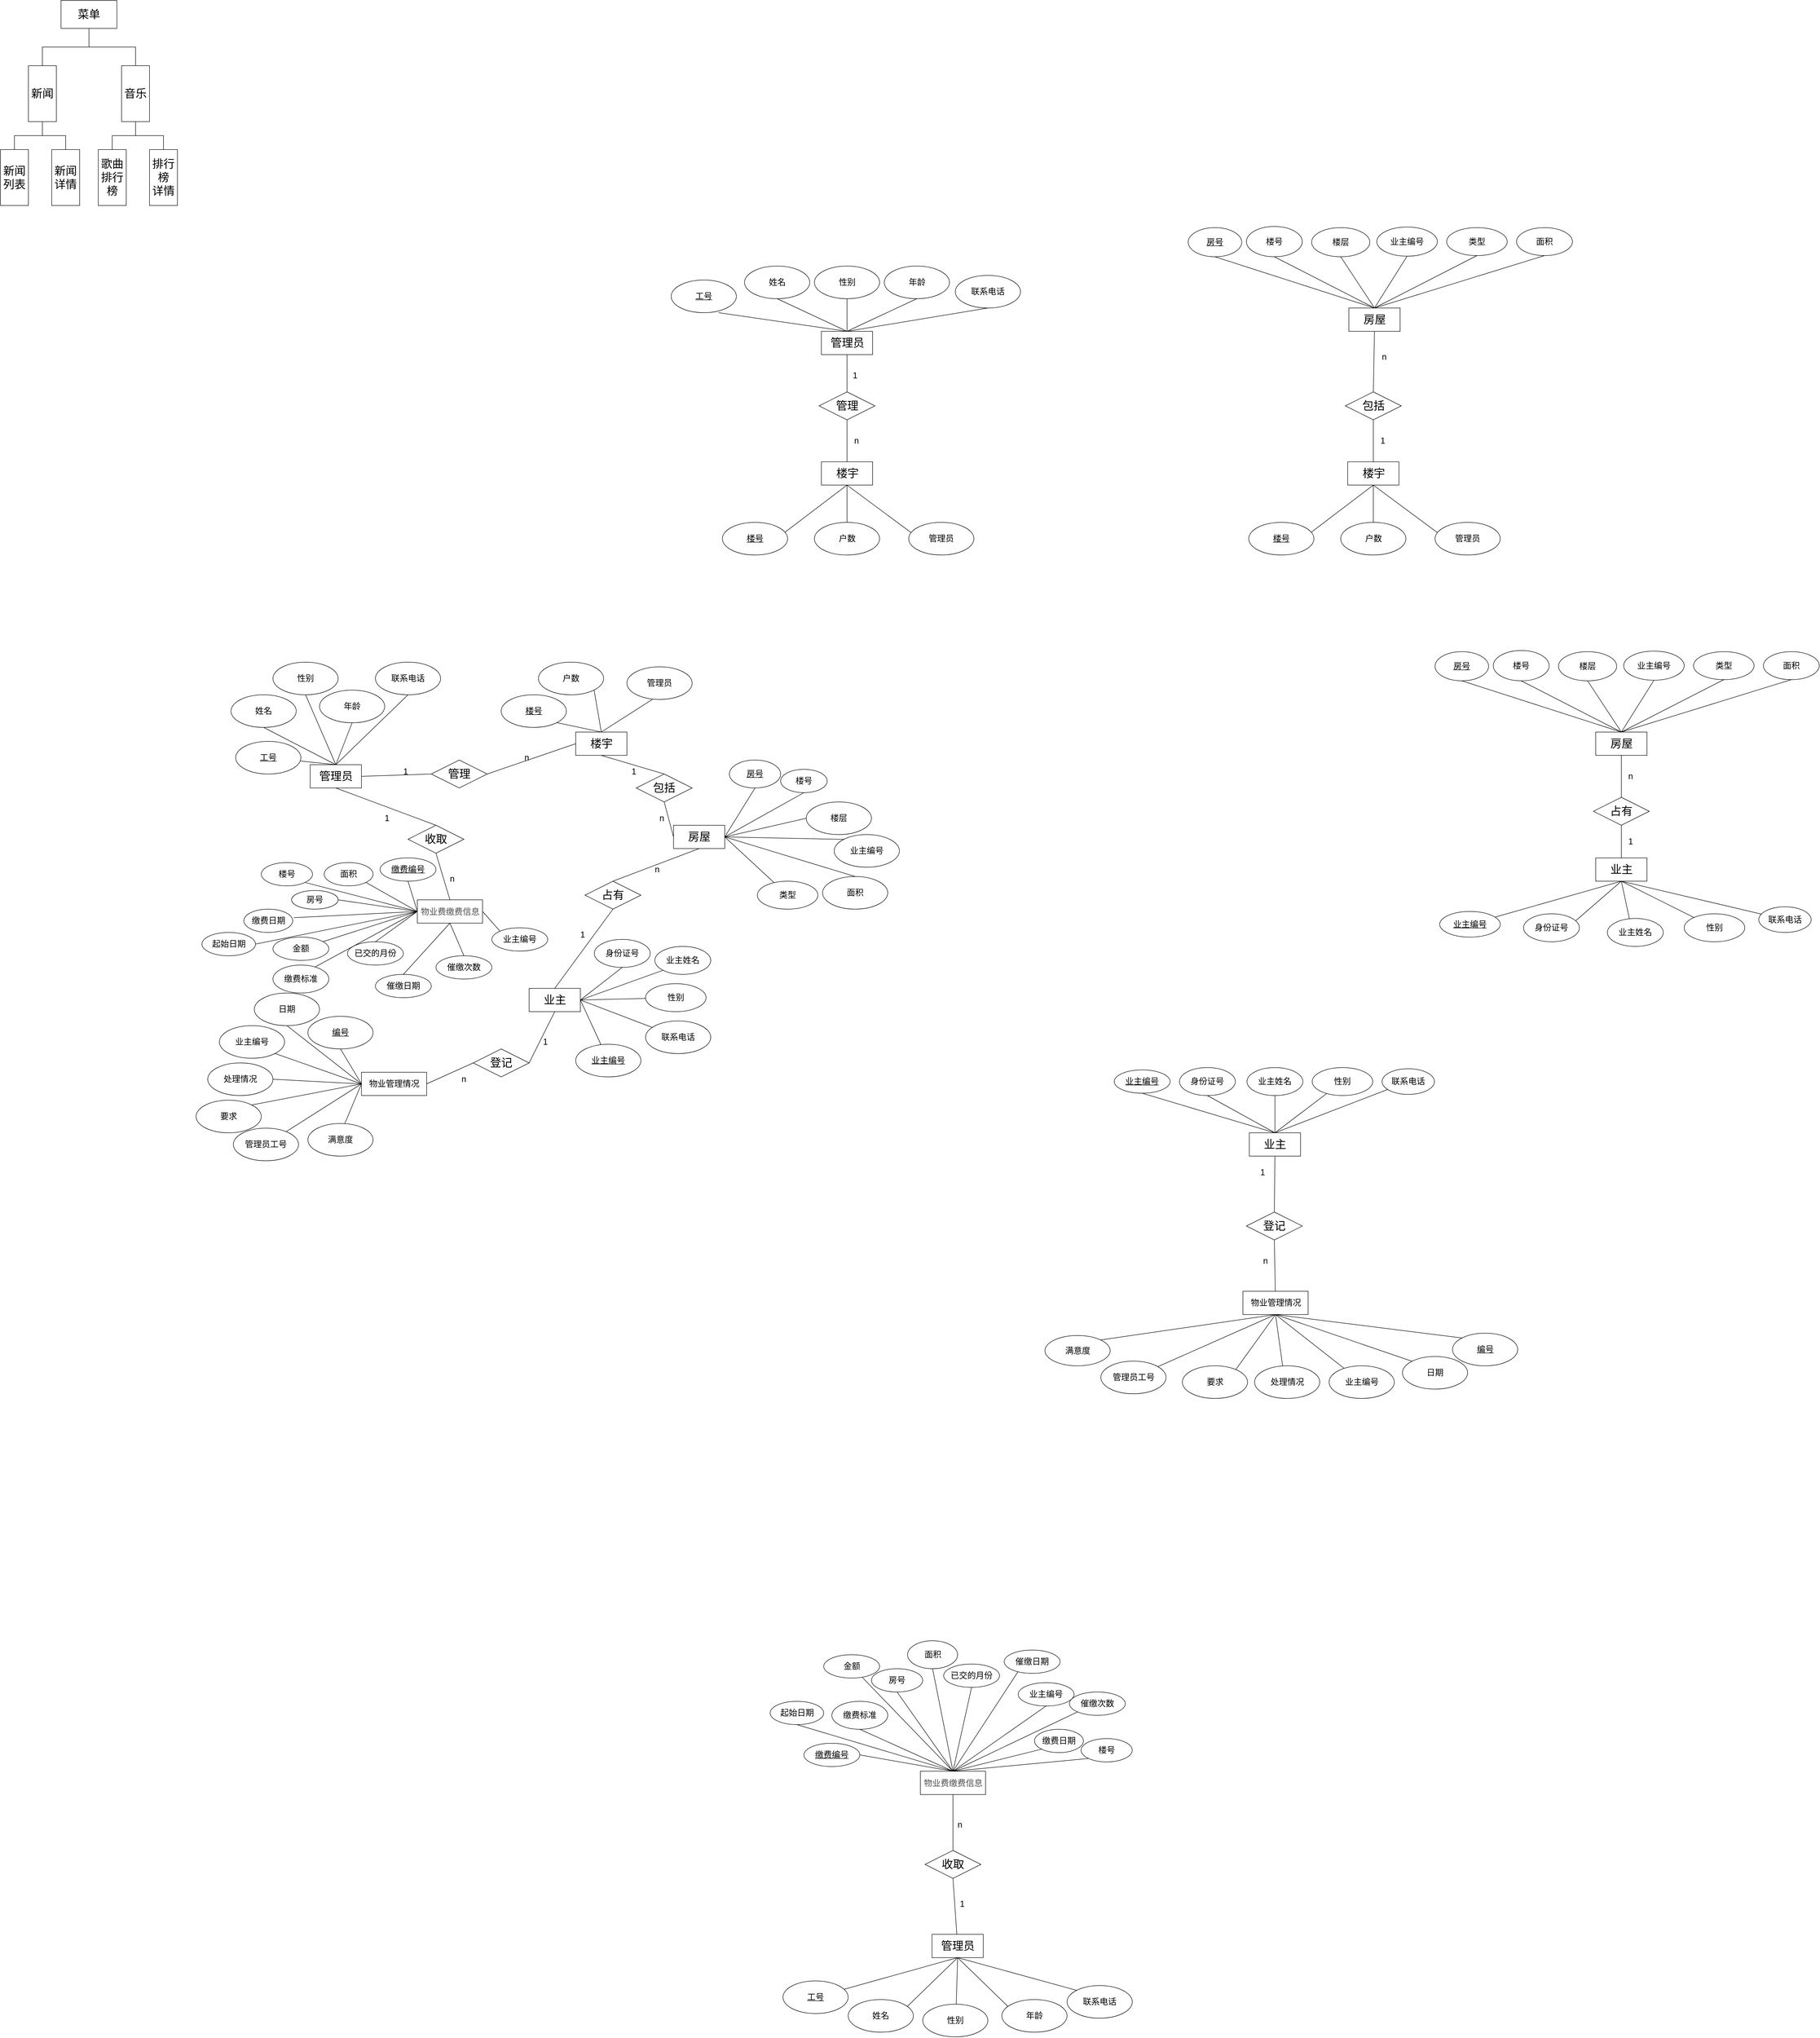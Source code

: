 <mxfile version="20.0.1" type="github">
  <diagram name="Page-1" id="e7e014a7-5840-1c2e-5031-d8a46d1fe8dd">
    <mxGraphModel dx="2652" dy="2191" grid="1" gridSize="10" guides="1" tooltips="1" connect="1" arrows="1" fold="1" page="0" pageScale="1" pageWidth="1169" pageHeight="826" background="none" math="0" shadow="0">
      <root>
        <mxCell id="0" />
        <mxCell id="1" parent="0" />
        <mxCell id="2nPF8oqDAp5KCJnaBlrl-76" style="edgeStyle=none;rounded=0;orthogonalLoop=1;jettySize=auto;html=1;exitX=0.5;exitY=0;exitDx=0;exitDy=0;entryX=1;entryY=1;entryDx=0;entryDy=0;fontSize=24;endArrow=none;endFill=0;" parent="1" source="2nPF8oqDAp5KCJnaBlrl-41" target="2nPF8oqDAp5KCJnaBlrl-73" edge="1">
          <mxGeometry relative="1" as="geometry" />
        </mxCell>
        <mxCell id="2nPF8oqDAp5KCJnaBlrl-77" style="edgeStyle=none;rounded=0;orthogonalLoop=1;jettySize=auto;html=1;exitX=0.5;exitY=0;exitDx=0;exitDy=0;entryX=1;entryY=1;entryDx=0;entryDy=0;fontSize=24;endArrow=none;endFill=0;" parent="1" source="2nPF8oqDAp5KCJnaBlrl-41" target="2nPF8oqDAp5KCJnaBlrl-72" edge="1">
          <mxGeometry relative="1" as="geometry" />
        </mxCell>
        <mxCell id="2nPF8oqDAp5KCJnaBlrl-79" style="edgeStyle=none;rounded=0;orthogonalLoop=1;jettySize=auto;html=1;exitX=0.5;exitY=0;exitDx=0;exitDy=0;entryX=0.39;entryY=0.999;entryDx=0;entryDy=0;entryPerimeter=0;fontSize=24;endArrow=none;endFill=0;" parent="1" source="2nPF8oqDAp5KCJnaBlrl-41" target="2nPF8oqDAp5KCJnaBlrl-74" edge="1">
          <mxGeometry relative="1" as="geometry" />
        </mxCell>
        <mxCell id="2nPF8oqDAp5KCJnaBlrl-130" style="edgeStyle=none;rounded=0;orthogonalLoop=1;jettySize=auto;html=1;exitX=0;exitY=0.5;exitDx=0;exitDy=0;entryX=1;entryY=0.5;entryDx=0;entryDy=0;fontSize=24;endArrow=none;endFill=0;" parent="1" source="2nPF8oqDAp5KCJnaBlrl-41" target="2nPF8oqDAp5KCJnaBlrl-124" edge="1">
          <mxGeometry relative="1" as="geometry" />
        </mxCell>
        <mxCell id="2nPF8oqDAp5KCJnaBlrl-131" style="edgeStyle=none;rounded=0;orthogonalLoop=1;jettySize=auto;html=1;exitX=0.5;exitY=1;exitDx=0;exitDy=0;entryX=0.5;entryY=0;entryDx=0;entryDy=0;fontSize=24;endArrow=none;endFill=0;" parent="1" source="2nPF8oqDAp5KCJnaBlrl-41" target="2nPF8oqDAp5KCJnaBlrl-125" edge="1">
          <mxGeometry relative="1" as="geometry" />
        </mxCell>
        <mxCell id="2nPF8oqDAp5KCJnaBlrl-41" value="&lt;font style=&quot;font-size: 24px;&quot;&gt;楼宇&lt;/font&gt;" style="html=1;" parent="1" vertex="1">
          <mxGeometry x="-135" y="300" width="110" height="50" as="geometry" />
        </mxCell>
        <mxCell id="yIDRuiNN7PZbadJ6efNm-4" style="rounded=0;orthogonalLoop=1;jettySize=auto;html=1;exitX=1;exitY=0.5;exitDx=0;exitDy=0;endArrow=none;endFill=0;" parent="1" source="2nPF8oqDAp5KCJnaBlrl-45" target="yIDRuiNN7PZbadJ6efNm-1" edge="1">
          <mxGeometry relative="1" as="geometry" />
        </mxCell>
        <mxCell id="2nPF8oqDAp5KCJnaBlrl-45" value="&lt;span style=&quot;font-size: 24px;&quot;&gt;业主&lt;/span&gt;" style="html=1;" parent="1" vertex="1">
          <mxGeometry x="-235" y="850" width="110" height="50" as="geometry" />
        </mxCell>
        <mxCell id="2nPF8oqDAp5KCJnaBlrl-57" style="rounded=0;orthogonalLoop=1;jettySize=auto;html=1;exitX=0.5;exitY=0;exitDx=0;exitDy=0;fontSize=18;endArrow=none;endFill=0;" parent="1" source="2nPF8oqDAp5KCJnaBlrl-46" target="2nPF8oqDAp5KCJnaBlrl-52" edge="1">
          <mxGeometry relative="1" as="geometry" />
        </mxCell>
        <mxCell id="2nPF8oqDAp5KCJnaBlrl-58" style="edgeStyle=none;rounded=0;orthogonalLoop=1;jettySize=auto;html=1;exitX=0.5;exitY=0;exitDx=0;exitDy=0;entryX=0.5;entryY=1;entryDx=0;entryDy=0;fontSize=18;endArrow=none;endFill=0;" parent="1" source="2nPF8oqDAp5KCJnaBlrl-46" target="2nPF8oqDAp5KCJnaBlrl-55" edge="1">
          <mxGeometry relative="1" as="geometry" />
        </mxCell>
        <mxCell id="2nPF8oqDAp5KCJnaBlrl-59" style="edgeStyle=none;rounded=0;orthogonalLoop=1;jettySize=auto;html=1;exitX=0.5;exitY=0;exitDx=0;exitDy=0;entryX=0.5;entryY=1;entryDx=0;entryDy=0;fontSize=18;endArrow=none;endFill=0;" parent="1" source="2nPF8oqDAp5KCJnaBlrl-46" target="2nPF8oqDAp5KCJnaBlrl-54" edge="1">
          <mxGeometry relative="1" as="geometry" />
        </mxCell>
        <mxCell id="2nPF8oqDAp5KCJnaBlrl-60" style="edgeStyle=none;rounded=0;orthogonalLoop=1;jettySize=auto;html=1;exitX=0.5;exitY=0;exitDx=0;exitDy=0;entryX=0.5;entryY=1;entryDx=0;entryDy=0;fontSize=18;endArrow=none;endFill=0;" parent="1" source="2nPF8oqDAp5KCJnaBlrl-46" target="2nPF8oqDAp5KCJnaBlrl-53" edge="1">
          <mxGeometry relative="1" as="geometry" />
        </mxCell>
        <mxCell id="2nPF8oqDAp5KCJnaBlrl-61" style="edgeStyle=none;rounded=0;orthogonalLoop=1;jettySize=auto;html=1;exitX=0.5;exitY=0;exitDx=0;exitDy=0;entryX=0.5;entryY=1;entryDx=0;entryDy=0;fontSize=18;endArrow=none;endFill=0;" parent="1" source="2nPF8oqDAp5KCJnaBlrl-46" target="2nPF8oqDAp5KCJnaBlrl-56" edge="1">
          <mxGeometry relative="1" as="geometry" />
        </mxCell>
        <mxCell id="2nPF8oqDAp5KCJnaBlrl-129" style="edgeStyle=none;rounded=0;orthogonalLoop=1;jettySize=auto;html=1;exitX=1;exitY=0.5;exitDx=0;exitDy=0;entryX=0;entryY=0.5;entryDx=0;entryDy=0;fontSize=24;endArrow=none;endFill=0;" parent="1" source="2nPF8oqDAp5KCJnaBlrl-46" target="2nPF8oqDAp5KCJnaBlrl-124" edge="1">
          <mxGeometry relative="1" as="geometry" />
        </mxCell>
        <mxCell id="2nPF8oqDAp5KCJnaBlrl-138" style="edgeStyle=none;rounded=0;orthogonalLoop=1;jettySize=auto;html=1;exitX=0.5;exitY=1;exitDx=0;exitDy=0;entryX=0.5;entryY=0;entryDx=0;entryDy=0;fontSize=24;endArrow=none;endFill=0;" parent="1" source="2nPF8oqDAp5KCJnaBlrl-46" target="2nPF8oqDAp5KCJnaBlrl-126" edge="1">
          <mxGeometry relative="1" as="geometry" />
        </mxCell>
        <mxCell id="2nPF8oqDAp5KCJnaBlrl-46" value="&lt;font style=&quot;font-size: 24px;&quot;&gt;管理员&lt;/font&gt;" style="html=1;" parent="1" vertex="1">
          <mxGeometry x="-705" y="370" width="110" height="50" as="geometry" />
        </mxCell>
        <mxCell id="2nPF8oqDAp5KCJnaBlrl-141" style="edgeStyle=none;rounded=0;orthogonalLoop=1;jettySize=auto;html=1;exitX=1;exitY=0.5;exitDx=0;exitDy=0;fontSize=24;endArrow=none;endFill=0;" parent="1" source="2nPF8oqDAp5KCJnaBlrl-47" target="2nPF8oqDAp5KCJnaBlrl-140" edge="1">
          <mxGeometry relative="1" as="geometry" />
        </mxCell>
        <mxCell id="2nPF8oqDAp5KCJnaBlrl-47" value="&lt;span style=&quot;font-size: 24px;&quot;&gt;房屋&lt;/span&gt;" style="html=1;" parent="1" vertex="1">
          <mxGeometry x="75" y="500" width="110" height="50" as="geometry" />
        </mxCell>
        <mxCell id="2nPF8oqDAp5KCJnaBlrl-121" style="edgeStyle=none;rounded=0;orthogonalLoop=1;jettySize=auto;html=1;exitX=0;exitY=0.5;exitDx=0;exitDy=0;fontSize=24;endArrow=none;endFill=0;" parent="1" source="2nPF8oqDAp5KCJnaBlrl-48" target="2nPF8oqDAp5KCJnaBlrl-108" edge="1">
          <mxGeometry relative="1" as="geometry" />
        </mxCell>
        <mxCell id="2nPF8oqDAp5KCJnaBlrl-122" style="edgeStyle=none;rounded=0;orthogonalLoop=1;jettySize=auto;html=1;exitX=0;exitY=0.5;exitDx=0;exitDy=0;entryX=0.561;entryY=0.027;entryDx=0;entryDy=0;entryPerimeter=0;fontSize=24;endArrow=none;endFill=0;" parent="1" source="2nPF8oqDAp5KCJnaBlrl-48" target="2nPF8oqDAp5KCJnaBlrl-107" edge="1">
          <mxGeometry relative="1" as="geometry" />
        </mxCell>
        <mxCell id="2nPF8oqDAp5KCJnaBlrl-136" style="edgeStyle=none;rounded=0;orthogonalLoop=1;jettySize=auto;html=1;exitX=1;exitY=0.5;exitDx=0;exitDy=0;entryX=0;entryY=0.5;entryDx=0;entryDy=0;fontSize=24;endArrow=none;endFill=0;" parent="1" source="2nPF8oqDAp5KCJnaBlrl-48" target="2nPF8oqDAp5KCJnaBlrl-128" edge="1">
          <mxGeometry relative="1" as="geometry" />
        </mxCell>
        <mxCell id="2nPF8oqDAp5KCJnaBlrl-48" value="&lt;font style=&quot;font-size: 18px;&quot;&gt;物业管理情况&lt;/font&gt;" style="html=1;" parent="1" vertex="1">
          <mxGeometry x="-595" y="1030" width="140" height="50" as="geometry" />
        </mxCell>
        <mxCell id="2nPF8oqDAp5KCJnaBlrl-67" style="edgeStyle=none;rounded=0;orthogonalLoop=1;jettySize=auto;html=1;exitX=0;exitY=0.5;exitDx=0;exitDy=0;entryX=1;entryY=0.5;entryDx=0;entryDy=0;fontSize=18;endArrow=none;endFill=0;" parent="1" source="2nPF8oqDAp5KCJnaBlrl-51" target="2nPF8oqDAp5KCJnaBlrl-64" edge="1">
          <mxGeometry relative="1" as="geometry" />
        </mxCell>
        <mxCell id="2nPF8oqDAp5KCJnaBlrl-68" style="edgeStyle=none;rounded=0;orthogonalLoop=1;jettySize=auto;html=1;exitX=0;exitY=0.5;exitDx=0;exitDy=0;entryX=1;entryY=1;entryDx=0;entryDy=0;fontSize=18;endArrow=none;endFill=0;" parent="1" source="2nPF8oqDAp5KCJnaBlrl-51" target="2nPF8oqDAp5KCJnaBlrl-62" edge="1">
          <mxGeometry relative="1" as="geometry" />
        </mxCell>
        <mxCell id="2nPF8oqDAp5KCJnaBlrl-69" style="edgeStyle=none;rounded=0;orthogonalLoop=1;jettySize=auto;html=1;exitX=0;exitY=0.5;exitDx=0;exitDy=0;entryX=1.023;entryY=0.367;entryDx=0;entryDy=0;fontSize=18;endArrow=none;endFill=0;entryPerimeter=0;" parent="1" source="2nPF8oqDAp5KCJnaBlrl-51" target="2nPF8oqDAp5KCJnaBlrl-63" edge="1">
          <mxGeometry relative="1" as="geometry" />
        </mxCell>
        <mxCell id="2nPF8oqDAp5KCJnaBlrl-70" style="edgeStyle=none;rounded=0;orthogonalLoop=1;jettySize=auto;html=1;exitX=0;exitY=0.5;exitDx=0;exitDy=0;entryX=1;entryY=0.5;entryDx=0;entryDy=0;fontSize=18;endArrow=none;endFill=0;" parent="1" source="2nPF8oqDAp5KCJnaBlrl-51" target="2nPF8oqDAp5KCJnaBlrl-65" edge="1">
          <mxGeometry relative="1" as="geometry" />
        </mxCell>
        <mxCell id="2nPF8oqDAp5KCJnaBlrl-71" style="edgeStyle=none;rounded=0;orthogonalLoop=1;jettySize=auto;html=1;exitX=0;exitY=0.5;exitDx=0;exitDy=0;fontSize=18;endArrow=none;endFill=0;" parent="1" source="2nPF8oqDAp5KCJnaBlrl-51" target="2nPF8oqDAp5KCJnaBlrl-66" edge="1">
          <mxGeometry relative="1" as="geometry" />
        </mxCell>
        <mxCell id="2nPF8oqDAp5KCJnaBlrl-139" style="edgeStyle=none;rounded=0;orthogonalLoop=1;jettySize=auto;html=1;exitX=0.5;exitY=0;exitDx=0;exitDy=0;entryX=0.5;entryY=1;entryDx=0;entryDy=0;fontSize=24;endArrow=none;endFill=0;" parent="1" source="2nPF8oqDAp5KCJnaBlrl-51" target="2nPF8oqDAp5KCJnaBlrl-126" edge="1">
          <mxGeometry relative="1" as="geometry" />
        </mxCell>
        <mxCell id="2nPF8oqDAp5KCJnaBlrl-51" value="&lt;span style=&quot;color: rgb(77, 77, 77); font-family: -apple-system, &amp;quot;SF UI Text&amp;quot;, Arial, &amp;quot;PingFang SC&amp;quot;, &amp;quot;Hiragino Sans GB&amp;quot;, &amp;quot;Microsoft YaHei&amp;quot;, &amp;quot;WenQuanYi Micro Hei&amp;quot;, sans-serif, SimHei, SimSun; text-align: start; background-color: rgb(255, 255, 255);&quot;&gt;&lt;font style=&quot;font-size: 18px;&quot;&gt;物业费缴费信息&lt;/font&gt;&lt;/span&gt;" style="html=1;" parent="1" vertex="1">
          <mxGeometry x="-475" y="660" width="140" height="50" as="geometry" />
        </mxCell>
        <mxCell id="2nPF8oqDAp5KCJnaBlrl-52" value="&lt;u&gt;工号&lt;/u&gt;" style="ellipse;whiteSpace=wrap;html=1;fontSize=18;" parent="1" vertex="1">
          <mxGeometry x="-865" y="320" width="140" height="70" as="geometry" />
        </mxCell>
        <mxCell id="2nPF8oqDAp5KCJnaBlrl-53" value="年龄" style="ellipse;whiteSpace=wrap;html=1;fontSize=18;" parent="1" vertex="1">
          <mxGeometry x="-685" y="210" width="140" height="70" as="geometry" />
        </mxCell>
        <mxCell id="2nPF8oqDAp5KCJnaBlrl-54" value="性别" style="ellipse;whiteSpace=wrap;html=1;fontSize=18;" parent="1" vertex="1">
          <mxGeometry x="-785" y="150" width="140" height="70" as="geometry" />
        </mxCell>
        <mxCell id="2nPF8oqDAp5KCJnaBlrl-55" value="姓名" style="ellipse;whiteSpace=wrap;html=1;fontSize=18;" parent="1" vertex="1">
          <mxGeometry x="-875" y="220" width="140" height="70" as="geometry" />
        </mxCell>
        <mxCell id="2nPF8oqDAp5KCJnaBlrl-56" value="联系电话" style="ellipse;whiteSpace=wrap;html=1;fontSize=18;" parent="1" vertex="1">
          <mxGeometry x="-565" y="150" width="140" height="70" as="geometry" />
        </mxCell>
        <mxCell id="2nPF8oqDAp5KCJnaBlrl-62" value="楼号" style="ellipse;whiteSpace=wrap;html=1;fontSize=18;" parent="1" vertex="1">
          <mxGeometry x="-810" y="580" width="110" height="50" as="geometry" />
        </mxCell>
        <mxCell id="2nPF8oqDAp5KCJnaBlrl-63" value="缴费日期" style="ellipse;whiteSpace=wrap;html=1;fontSize=18;" parent="1" vertex="1">
          <mxGeometry x="-847.5" y="680" width="105" height="50" as="geometry" />
        </mxCell>
        <mxCell id="2nPF8oqDAp5KCJnaBlrl-64" value="房号" style="ellipse;whiteSpace=wrap;html=1;fontSize=18;" parent="1" vertex="1">
          <mxGeometry x="-745" y="640" width="100" height="40" as="geometry" />
        </mxCell>
        <mxCell id="2nPF8oqDAp5KCJnaBlrl-65" value="起始日期" style="ellipse;whiteSpace=wrap;html=1;fontSize=18;" parent="1" vertex="1">
          <mxGeometry x="-937.5" y="730" width="115" height="50" as="geometry" />
        </mxCell>
        <mxCell id="2nPF8oqDAp5KCJnaBlrl-66" value="金额" style="ellipse;whiteSpace=wrap;html=1;fontSize=18;" parent="1" vertex="1">
          <mxGeometry x="-785" y="740" width="120" height="50" as="geometry" />
        </mxCell>
        <mxCell id="2nPF8oqDAp5KCJnaBlrl-72" value="&lt;u&gt;楼号&lt;/u&gt;" style="ellipse;whiteSpace=wrap;html=1;fontSize=18;" parent="1" vertex="1">
          <mxGeometry x="-295" y="220" width="140" height="70" as="geometry" />
        </mxCell>
        <mxCell id="2nPF8oqDAp5KCJnaBlrl-73" value="户数" style="ellipse;whiteSpace=wrap;html=1;fontSize=18;" parent="1" vertex="1">
          <mxGeometry x="-215" y="150" width="140" height="70" as="geometry" />
        </mxCell>
        <mxCell id="2nPF8oqDAp5KCJnaBlrl-74" value="管理员" style="ellipse;whiteSpace=wrap;html=1;fontSize=18;" parent="1" vertex="1">
          <mxGeometry x="-25" y="160" width="140" height="70" as="geometry" />
        </mxCell>
        <mxCell id="2nPF8oqDAp5KCJnaBlrl-87" style="edgeStyle=none;rounded=0;orthogonalLoop=1;jettySize=auto;html=1;exitX=0.5;exitY=1;exitDx=0;exitDy=0;fontSize=24;endArrow=none;endFill=0;entryX=1;entryY=0.5;entryDx=0;entryDy=0;" parent="1" source="2nPF8oqDAp5KCJnaBlrl-81" target="2nPF8oqDAp5KCJnaBlrl-47" edge="1">
          <mxGeometry relative="1" as="geometry">
            <mxPoint x="260" y="495" as="targetPoint" />
          </mxGeometry>
        </mxCell>
        <mxCell id="2nPF8oqDAp5KCJnaBlrl-81" value="楼号" style="ellipse;whiteSpace=wrap;html=1;fontSize=18;" parent="1" vertex="1">
          <mxGeometry x="305" y="380" width="100" height="50" as="geometry" />
        </mxCell>
        <mxCell id="2nPF8oqDAp5KCJnaBlrl-88" style="edgeStyle=none;rounded=0;orthogonalLoop=1;jettySize=auto;html=1;exitX=0.5;exitY=1;exitDx=0;exitDy=0;fontSize=24;endArrow=none;endFill=0;entryX=1;entryY=0.5;entryDx=0;entryDy=0;" parent="1" source="2nPF8oqDAp5KCJnaBlrl-82" target="2nPF8oqDAp5KCJnaBlrl-47" edge="1">
          <mxGeometry relative="1" as="geometry">
            <mxPoint x="260.0" y="500" as="targetPoint" />
          </mxGeometry>
        </mxCell>
        <mxCell id="2nPF8oqDAp5KCJnaBlrl-82" value="&lt;u&gt;房号&lt;/u&gt;" style="ellipse;whiteSpace=wrap;html=1;fontSize=18;" parent="1" vertex="1">
          <mxGeometry x="195" y="360" width="110" height="60" as="geometry" />
        </mxCell>
        <mxCell id="2nPF8oqDAp5KCJnaBlrl-89" style="edgeStyle=none;rounded=0;orthogonalLoop=1;jettySize=auto;html=1;exitX=0;exitY=0.5;exitDx=0;exitDy=0;entryX=1;entryY=0.5;entryDx=0;entryDy=0;fontSize=24;endArrow=none;endFill=0;" parent="1" source="2nPF8oqDAp5KCJnaBlrl-83" target="2nPF8oqDAp5KCJnaBlrl-47" edge="1">
          <mxGeometry relative="1" as="geometry" />
        </mxCell>
        <mxCell id="2nPF8oqDAp5KCJnaBlrl-83" value="楼层" style="ellipse;whiteSpace=wrap;html=1;fontSize=18;" parent="1" vertex="1">
          <mxGeometry x="360" y="450" width="140" height="70" as="geometry" />
        </mxCell>
        <mxCell id="2nPF8oqDAp5KCJnaBlrl-92" style="edgeStyle=none;rounded=0;orthogonalLoop=1;jettySize=auto;html=1;exitX=0.5;exitY=0;exitDx=0;exitDy=0;entryX=1;entryY=0.5;entryDx=0;entryDy=0;fontSize=24;endArrow=none;endFill=0;" parent="1" source="2nPF8oqDAp5KCJnaBlrl-84" target="2nPF8oqDAp5KCJnaBlrl-47" edge="1">
          <mxGeometry relative="1" as="geometry" />
        </mxCell>
        <mxCell id="2nPF8oqDAp5KCJnaBlrl-84" value="面积" style="ellipse;whiteSpace=wrap;html=1;fontSize=18;" parent="1" vertex="1">
          <mxGeometry x="395" y="610" width="140" height="70" as="geometry" />
        </mxCell>
        <mxCell id="2nPF8oqDAp5KCJnaBlrl-90" style="edgeStyle=none;rounded=0;orthogonalLoop=1;jettySize=auto;html=1;exitX=0;exitY=0;exitDx=0;exitDy=0;entryX=1;entryY=0.5;entryDx=0;entryDy=0;fontSize=24;endArrow=none;endFill=0;" parent="1" source="2nPF8oqDAp5KCJnaBlrl-85" target="2nPF8oqDAp5KCJnaBlrl-47" edge="1">
          <mxGeometry relative="1" as="geometry" />
        </mxCell>
        <mxCell id="2nPF8oqDAp5KCJnaBlrl-85" value="业主编号" style="ellipse;whiteSpace=wrap;html=1;fontSize=18;" parent="1" vertex="1">
          <mxGeometry x="420" y="520" width="140" height="70" as="geometry" />
        </mxCell>
        <mxCell id="2nPF8oqDAp5KCJnaBlrl-86" style="edgeStyle=none;rounded=0;orthogonalLoop=1;jettySize=auto;html=1;exitX=0.5;exitY=0;exitDx=0;exitDy=0;fontSize=24;endArrow=none;endFill=0;" parent="1" source="2nPF8oqDAp5KCJnaBlrl-47" target="2nPF8oqDAp5KCJnaBlrl-47" edge="1">
          <mxGeometry relative="1" as="geometry" />
        </mxCell>
        <mxCell id="2nPF8oqDAp5KCJnaBlrl-102" style="edgeStyle=none;rounded=0;orthogonalLoop=1;jettySize=auto;html=1;exitX=0;exitY=1;exitDx=0;exitDy=0;entryX=1;entryY=0.5;entryDx=0;entryDy=0;fontSize=24;endArrow=none;endFill=0;" parent="1" source="2nPF8oqDAp5KCJnaBlrl-94" target="2nPF8oqDAp5KCJnaBlrl-45" edge="1">
          <mxGeometry relative="1" as="geometry" />
        </mxCell>
        <mxCell id="2nPF8oqDAp5KCJnaBlrl-94" value="业主姓名" style="ellipse;whiteSpace=wrap;html=1;fontSize=18;" parent="1" vertex="1">
          <mxGeometry x="35" y="760" width="120" height="60" as="geometry" />
        </mxCell>
        <mxCell id="2nPF8oqDAp5KCJnaBlrl-105" style="edgeStyle=none;rounded=0;orthogonalLoop=1;jettySize=auto;html=1;entryX=1;entryY=0.5;entryDx=0;entryDy=0;fontSize=24;endArrow=none;endFill=0;" parent="1" source="2nPF8oqDAp5KCJnaBlrl-97" target="2nPF8oqDAp5KCJnaBlrl-45" edge="1">
          <mxGeometry relative="1" as="geometry" />
        </mxCell>
        <mxCell id="2nPF8oqDAp5KCJnaBlrl-97" value="联系电话" style="ellipse;whiteSpace=wrap;html=1;fontSize=18;" parent="1" vertex="1">
          <mxGeometry x="15" y="920" width="140" height="70" as="geometry" />
        </mxCell>
        <mxCell id="2nPF8oqDAp5KCJnaBlrl-101" style="edgeStyle=none;rounded=0;orthogonalLoop=1;jettySize=auto;html=1;exitX=0.5;exitY=1;exitDx=0;exitDy=0;entryX=1;entryY=0.5;entryDx=0;entryDy=0;fontSize=24;endArrow=none;endFill=0;" parent="1" source="2nPF8oqDAp5KCJnaBlrl-99" target="2nPF8oqDAp5KCJnaBlrl-45" edge="1">
          <mxGeometry relative="1" as="geometry" />
        </mxCell>
        <mxCell id="2nPF8oqDAp5KCJnaBlrl-99" value="身份证号" style="ellipse;whiteSpace=wrap;html=1;fontSize=18;" parent="1" vertex="1">
          <mxGeometry x="-95" y="745" width="120" height="60" as="geometry" />
        </mxCell>
        <mxCell id="2nPF8oqDAp5KCJnaBlrl-103" value="" style="edgeStyle=none;rounded=0;orthogonalLoop=1;jettySize=auto;html=1;fontSize=24;endArrow=none;endFill=0;entryX=1;entryY=0.5;entryDx=0;entryDy=0;" parent="1" source="2nPF8oqDAp5KCJnaBlrl-100" target="2nPF8oqDAp5KCJnaBlrl-45" edge="1">
          <mxGeometry relative="1" as="geometry">
            <mxPoint x="-95" y="870" as="targetPoint" />
          </mxGeometry>
        </mxCell>
        <mxCell id="2nPF8oqDAp5KCJnaBlrl-100" value="性别" style="ellipse;whiteSpace=wrap;html=1;fontSize=18;" parent="1" vertex="1">
          <mxGeometry x="15" y="840" width="130" height="60" as="geometry" />
        </mxCell>
        <mxCell id="2nPF8oqDAp5KCJnaBlrl-107" value="满意度" style="ellipse;whiteSpace=wrap;html=1;fontSize=18;" parent="1" vertex="1">
          <mxGeometry x="-710" y="1140" width="140" height="70" as="geometry" />
        </mxCell>
        <mxCell id="2nPF8oqDAp5KCJnaBlrl-108" value="管理员工号" style="ellipse;whiteSpace=wrap;html=1;fontSize=18;" parent="1" vertex="1">
          <mxGeometry x="-870" y="1150" width="140" height="70" as="geometry" />
        </mxCell>
        <mxCell id="2nPF8oqDAp5KCJnaBlrl-118" style="edgeStyle=none;rounded=0;orthogonalLoop=1;jettySize=auto;html=1;exitX=1;exitY=0;exitDx=0;exitDy=0;entryX=0;entryY=0.5;entryDx=0;entryDy=0;fontSize=24;endArrow=none;endFill=0;" parent="1" source="2nPF8oqDAp5KCJnaBlrl-109" target="2nPF8oqDAp5KCJnaBlrl-48" edge="1">
          <mxGeometry relative="1" as="geometry" />
        </mxCell>
        <mxCell id="2nPF8oqDAp5KCJnaBlrl-109" value="要求" style="ellipse;whiteSpace=wrap;html=1;fontSize=18;" parent="1" vertex="1">
          <mxGeometry x="-950" y="1090" width="140" height="70" as="geometry" />
        </mxCell>
        <mxCell id="2nPF8oqDAp5KCJnaBlrl-114" style="edgeStyle=none;rounded=0;orthogonalLoop=1;jettySize=auto;html=1;exitX=0.5;exitY=1;exitDx=0;exitDy=0;entryX=0;entryY=0.5;entryDx=0;entryDy=0;fontSize=24;endArrow=none;endFill=0;" parent="1" source="2nPF8oqDAp5KCJnaBlrl-110" target="2nPF8oqDAp5KCJnaBlrl-48" edge="1">
          <mxGeometry relative="1" as="geometry" />
        </mxCell>
        <mxCell id="2nPF8oqDAp5KCJnaBlrl-110" value="日期" style="ellipse;whiteSpace=wrap;html=1;fontSize=18;" parent="1" vertex="1">
          <mxGeometry x="-825" y="860" width="140" height="70" as="geometry" />
        </mxCell>
        <mxCell id="2nPF8oqDAp5KCJnaBlrl-116" style="edgeStyle=none;rounded=0;orthogonalLoop=1;jettySize=auto;html=1;exitX=1;exitY=1;exitDx=0;exitDy=0;entryX=0;entryY=0.5;entryDx=0;entryDy=0;fontSize=24;endArrow=none;endFill=0;" parent="1" source="2nPF8oqDAp5KCJnaBlrl-111" target="2nPF8oqDAp5KCJnaBlrl-48" edge="1">
          <mxGeometry relative="1" as="geometry" />
        </mxCell>
        <mxCell id="2nPF8oqDAp5KCJnaBlrl-111" value="业主编号" style="ellipse;whiteSpace=wrap;html=1;fontSize=18;" parent="1" vertex="1">
          <mxGeometry x="-900" y="930" width="140" height="70" as="geometry" />
        </mxCell>
        <mxCell id="2nPF8oqDAp5KCJnaBlrl-117" style="edgeStyle=none;rounded=0;orthogonalLoop=1;jettySize=auto;html=1;exitX=1;exitY=0.5;exitDx=0;exitDy=0;entryX=0;entryY=0.5;entryDx=0;entryDy=0;fontSize=24;endArrow=none;endFill=0;" parent="1" source="2nPF8oqDAp5KCJnaBlrl-112" target="2nPF8oqDAp5KCJnaBlrl-48" edge="1">
          <mxGeometry relative="1" as="geometry" />
        </mxCell>
        <mxCell id="2nPF8oqDAp5KCJnaBlrl-112" value="处理情况" style="ellipse;whiteSpace=wrap;html=1;fontSize=18;" parent="1" vertex="1">
          <mxGeometry x="-925" y="1010" width="140" height="70" as="geometry" />
        </mxCell>
        <mxCell id="2nPF8oqDAp5KCJnaBlrl-113" style="edgeStyle=none;rounded=0;orthogonalLoop=1;jettySize=auto;html=1;exitX=1;exitY=0.5;exitDx=0;exitDy=0;fontSize=24;endArrow=none;endFill=0;" parent="1" source="2nPF8oqDAp5KCJnaBlrl-110" target="2nPF8oqDAp5KCJnaBlrl-110" edge="1">
          <mxGeometry relative="1" as="geometry" />
        </mxCell>
        <mxCell id="2nPF8oqDAp5KCJnaBlrl-124" value="管理" style="shape=rhombus;perimeter=rhombusPerimeter;whiteSpace=wrap;html=1;align=center;fontSize=24;" parent="1" vertex="1">
          <mxGeometry x="-445" y="360" width="120" height="60" as="geometry" />
        </mxCell>
        <mxCell id="2nPF8oqDAp5KCJnaBlrl-132" style="edgeStyle=none;rounded=0;orthogonalLoop=1;jettySize=auto;html=1;exitX=0.5;exitY=1;exitDx=0;exitDy=0;entryX=0;entryY=0.5;entryDx=0;entryDy=0;fontSize=24;endArrow=none;endFill=0;" parent="1" source="2nPF8oqDAp5KCJnaBlrl-125" target="2nPF8oqDAp5KCJnaBlrl-47" edge="1">
          <mxGeometry relative="1" as="geometry" />
        </mxCell>
        <mxCell id="2nPF8oqDAp5KCJnaBlrl-125" value="包括" style="shape=rhombus;perimeter=rhombusPerimeter;whiteSpace=wrap;html=1;align=center;fontSize=24;" parent="1" vertex="1">
          <mxGeometry x="-5" y="390" width="120" height="60" as="geometry" />
        </mxCell>
        <mxCell id="2nPF8oqDAp5KCJnaBlrl-126" value="收取" style="shape=rhombus;perimeter=rhombusPerimeter;whiteSpace=wrap;html=1;align=center;fontSize=24;" parent="1" vertex="1">
          <mxGeometry x="-495" y="500" width="120" height="60" as="geometry" />
        </mxCell>
        <mxCell id="2nPF8oqDAp5KCJnaBlrl-137" style="edgeStyle=none;rounded=0;orthogonalLoop=1;jettySize=auto;html=1;exitX=1;exitY=0.5;exitDx=0;exitDy=0;entryX=0.5;entryY=1;entryDx=0;entryDy=0;fontSize=24;endArrow=none;endFill=0;" parent="1" source="2nPF8oqDAp5KCJnaBlrl-128" target="2nPF8oqDAp5KCJnaBlrl-45" edge="1">
          <mxGeometry relative="1" as="geometry" />
        </mxCell>
        <mxCell id="2nPF8oqDAp5KCJnaBlrl-128" value="登记" style="shape=rhombus;perimeter=rhombusPerimeter;whiteSpace=wrap;html=1;align=center;fontSize=24;" parent="1" vertex="1">
          <mxGeometry x="-355" y="980" width="120" height="60" as="geometry" />
        </mxCell>
        <mxCell id="2nPF8oqDAp5KCJnaBlrl-134" style="edgeStyle=none;rounded=0;orthogonalLoop=1;jettySize=auto;html=1;exitX=0.5;exitY=1;exitDx=0;exitDy=0;entryX=0.5;entryY=0;entryDx=0;entryDy=0;fontSize=24;endArrow=none;endFill=0;" parent="1" source="2nPF8oqDAp5KCJnaBlrl-133" target="2nPF8oqDAp5KCJnaBlrl-45" edge="1">
          <mxGeometry relative="1" as="geometry" />
        </mxCell>
        <mxCell id="2nPF8oqDAp5KCJnaBlrl-135" style="edgeStyle=none;rounded=0;orthogonalLoop=1;jettySize=auto;html=1;exitX=0.5;exitY=0;exitDx=0;exitDy=0;entryX=0.5;entryY=1;entryDx=0;entryDy=0;fontSize=24;endArrow=none;endFill=0;" parent="1" source="2nPF8oqDAp5KCJnaBlrl-133" target="2nPF8oqDAp5KCJnaBlrl-47" edge="1">
          <mxGeometry relative="1" as="geometry" />
        </mxCell>
        <mxCell id="2nPF8oqDAp5KCJnaBlrl-133" value="占有" style="shape=rhombus;perimeter=rhombusPerimeter;whiteSpace=wrap;html=1;align=center;fontSize=24;" parent="1" vertex="1">
          <mxGeometry x="-115" y="620" width="120" height="60" as="geometry" />
        </mxCell>
        <mxCell id="2nPF8oqDAp5KCJnaBlrl-140" value="类型" style="ellipse;whiteSpace=wrap;html=1;fontSize=18;" parent="1" vertex="1">
          <mxGeometry x="255" y="620" width="130" height="60" as="geometry" />
        </mxCell>
        <mxCell id="2nPF8oqDAp5KCJnaBlrl-147" style="edgeStyle=none;rounded=0;orthogonalLoop=1;jettySize=auto;html=1;exitX=0.758;exitY=0.064;exitDx=0;exitDy=0;entryX=0;entryY=0.5;entryDx=0;entryDy=0;fontSize=18;endArrow=none;endFill=0;exitPerimeter=0;" parent="1" source="2nPF8oqDAp5KCJnaBlrl-143" target="2nPF8oqDAp5KCJnaBlrl-51" edge="1">
          <mxGeometry relative="1" as="geometry" />
        </mxCell>
        <mxCell id="2nPF8oqDAp5KCJnaBlrl-143" value="缴费标准" style="ellipse;whiteSpace=wrap;html=1;fontSize=18;" parent="1" vertex="1">
          <mxGeometry x="-785" y="800" width="120" height="60" as="geometry" />
        </mxCell>
        <mxCell id="2nPF8oqDAp5KCJnaBlrl-146" style="edgeStyle=none;rounded=0;orthogonalLoop=1;jettySize=auto;html=1;exitX=1;exitY=1;exitDx=0;exitDy=0;entryX=0;entryY=0.5;entryDx=0;entryDy=0;fontSize=18;endArrow=none;endFill=0;" parent="1" source="2nPF8oqDAp5KCJnaBlrl-144" target="2nPF8oqDAp5KCJnaBlrl-51" edge="1">
          <mxGeometry relative="1" as="geometry" />
        </mxCell>
        <mxCell id="2nPF8oqDAp5KCJnaBlrl-144" value="面积" style="ellipse;whiteSpace=wrap;html=1;fontSize=18;" parent="1" vertex="1">
          <mxGeometry x="-675" y="580" width="105" height="50" as="geometry" />
        </mxCell>
        <mxCell id="2nPF8oqDAp5KCJnaBlrl-148" style="edgeStyle=none;rounded=0;orthogonalLoop=1;jettySize=auto;html=1;exitX=0.5;exitY=0;exitDx=0;exitDy=0;entryX=0;entryY=0.5;entryDx=0;entryDy=0;fontSize=18;endArrow=none;endFill=0;" parent="1" source="2nPF8oqDAp5KCJnaBlrl-145" target="2nPF8oqDAp5KCJnaBlrl-51" edge="1">
          <mxGeometry relative="1" as="geometry" />
        </mxCell>
        <mxCell id="2nPF8oqDAp5KCJnaBlrl-145" value="已交的月份" style="ellipse;whiteSpace=wrap;html=1;fontSize=18;" parent="1" vertex="1">
          <mxGeometry x="-625" y="750" width="120" height="50" as="geometry" />
        </mxCell>
        <mxCell id="2nPF8oqDAp5KCJnaBlrl-153" style="edgeStyle=none;rounded=0;orthogonalLoop=1;jettySize=auto;html=1;exitX=0.5;exitY=0;exitDx=0;exitDy=0;entryX=0.5;entryY=1;entryDx=0;entryDy=0;fontSize=18;endArrow=none;endFill=0;" parent="1" source="2nPF8oqDAp5KCJnaBlrl-149" target="2nPF8oqDAp5KCJnaBlrl-51" edge="1">
          <mxGeometry relative="1" as="geometry" />
        </mxCell>
        <mxCell id="2nPF8oqDAp5KCJnaBlrl-149" value="催缴日期" style="ellipse;whiteSpace=wrap;html=1;fontSize=18;" parent="1" vertex="1">
          <mxGeometry x="-565" y="820" width="120" height="50" as="geometry" />
        </mxCell>
        <mxCell id="2nPF8oqDAp5KCJnaBlrl-152" style="edgeStyle=none;rounded=0;orthogonalLoop=1;jettySize=auto;html=1;exitX=0.5;exitY=0;exitDx=0;exitDy=0;entryX=0.5;entryY=1;entryDx=0;entryDy=0;fontSize=18;endArrow=none;endFill=0;" parent="1" source="2nPF8oqDAp5KCJnaBlrl-150" target="2nPF8oqDAp5KCJnaBlrl-51" edge="1">
          <mxGeometry relative="1" as="geometry" />
        </mxCell>
        <mxCell id="2nPF8oqDAp5KCJnaBlrl-150" value="催缴次数" style="ellipse;whiteSpace=wrap;html=1;fontSize=18;" parent="1" vertex="1">
          <mxGeometry x="-435" y="780" width="120" height="50" as="geometry" />
        </mxCell>
        <mxCell id="yIDRuiNN7PZbadJ6efNm-1" value="&lt;u&gt;业主编号&lt;/u&gt;" style="ellipse;whiteSpace=wrap;html=1;fontSize=18;" parent="1" vertex="1">
          <mxGeometry x="-135" y="970" width="140" height="70" as="geometry" />
        </mxCell>
        <mxCell id="yIDRuiNN7PZbadJ6efNm-7" style="edgeStyle=none;rounded=0;orthogonalLoop=1;jettySize=auto;html=1;exitX=0.5;exitY=1;exitDx=0;exitDy=0;entryX=0;entryY=0.5;entryDx=0;entryDy=0;endArrow=none;endFill=0;" parent="1" source="yIDRuiNN7PZbadJ6efNm-6" target="2nPF8oqDAp5KCJnaBlrl-48" edge="1">
          <mxGeometry relative="1" as="geometry" />
        </mxCell>
        <mxCell id="yIDRuiNN7PZbadJ6efNm-6" value="&lt;u&gt;编号&lt;/u&gt;" style="ellipse;whiteSpace=wrap;html=1;fontSize=18;" parent="1" vertex="1">
          <mxGeometry x="-710" y="910" width="140" height="70" as="geometry" />
        </mxCell>
        <mxCell id="yIDRuiNN7PZbadJ6efNm-9" style="edgeStyle=none;rounded=0;orthogonalLoop=1;jettySize=auto;html=1;exitX=0.5;exitY=1;exitDx=0;exitDy=0;entryX=0;entryY=0.5;entryDx=0;entryDy=0;endArrow=none;endFill=0;" parent="1" source="yIDRuiNN7PZbadJ6efNm-8" target="2nPF8oqDAp5KCJnaBlrl-51" edge="1">
          <mxGeometry relative="1" as="geometry" />
        </mxCell>
        <mxCell id="yIDRuiNN7PZbadJ6efNm-8" value="&lt;u&gt;缴费编号&lt;/u&gt;" style="ellipse;whiteSpace=wrap;html=1;fontSize=18;" parent="1" vertex="1">
          <mxGeometry x="-555" y="570" width="120" height="50" as="geometry" />
        </mxCell>
        <mxCell id="yIDRuiNN7PZbadJ6efNm-11" style="edgeStyle=none;rounded=0;orthogonalLoop=1;jettySize=auto;html=1;exitX=0;exitY=0;exitDx=0;exitDy=0;entryX=1;entryY=0.5;entryDx=0;entryDy=0;endArrow=none;endFill=0;" parent="1" source="yIDRuiNN7PZbadJ6efNm-10" target="2nPF8oqDAp5KCJnaBlrl-51" edge="1">
          <mxGeometry relative="1" as="geometry" />
        </mxCell>
        <mxCell id="yIDRuiNN7PZbadJ6efNm-10" value="业主编号" style="ellipse;whiteSpace=wrap;html=1;fontSize=18;" parent="1" vertex="1">
          <mxGeometry x="-315" y="720" width="120" height="50" as="geometry" />
        </mxCell>
        <mxCell id="yIDRuiNN7PZbadJ6efNm-14" value="&lt;font style=&quot;font-size: 18px;&quot;&gt;1&lt;/font&gt;" style="text;html=1;strokeColor=none;fillColor=none;align=center;verticalAlign=middle;whiteSpace=wrap;rounded=0;" parent="1" vertex="1">
          <mxGeometry x="-535" y="370" width="70" height="30" as="geometry" />
        </mxCell>
        <mxCell id="yIDRuiNN7PZbadJ6efNm-15" value="&lt;font style=&quot;font-size: 18px;&quot;&gt;n&lt;/font&gt;" style="text;html=1;strokeColor=none;fillColor=none;align=center;verticalAlign=middle;whiteSpace=wrap;rounded=0;" parent="1" vertex="1">
          <mxGeometry x="-275" y="340" width="70" height="30" as="geometry" />
        </mxCell>
        <mxCell id="yIDRuiNN7PZbadJ6efNm-16" value="&lt;font style=&quot;font-size: 18px;&quot;&gt;1&lt;/font&gt;" style="text;html=1;strokeColor=none;fillColor=none;align=center;verticalAlign=middle;whiteSpace=wrap;rounded=0;" parent="1" vertex="1">
          <mxGeometry x="-45" y="370" width="70" height="30" as="geometry" />
        </mxCell>
        <mxCell id="yIDRuiNN7PZbadJ6efNm-20" value="&lt;font style=&quot;font-size: 18px;&quot;&gt;n&lt;/font&gt;" style="text;html=1;strokeColor=none;fillColor=none;align=center;verticalAlign=middle;whiteSpace=wrap;rounded=0;" parent="1" vertex="1">
          <mxGeometry x="15" y="470" width="70" height="30" as="geometry" />
        </mxCell>
        <mxCell id="yIDRuiNN7PZbadJ6efNm-23" value="&lt;font style=&quot;font-size: 18px;&quot;&gt;1&lt;/font&gt;" style="text;html=1;strokeColor=none;fillColor=none;align=center;verticalAlign=middle;whiteSpace=wrap;rounded=0;" parent="1" vertex="1">
          <mxGeometry x="-155" y="720" width="70" height="30" as="geometry" />
        </mxCell>
        <mxCell id="yIDRuiNN7PZbadJ6efNm-24" value="&lt;font style=&quot;font-size: 18px;&quot;&gt;n&lt;/font&gt;" style="text;html=1;strokeColor=none;fillColor=none;align=center;verticalAlign=middle;whiteSpace=wrap;rounded=0;" parent="1" vertex="1">
          <mxGeometry x="5" y="580" width="70" height="30" as="geometry" />
        </mxCell>
        <mxCell id="yIDRuiNN7PZbadJ6efNm-25" value="&lt;font style=&quot;font-size: 18px;&quot;&gt;1&lt;/font&gt;" style="text;html=1;strokeColor=none;fillColor=none;align=center;verticalAlign=middle;whiteSpace=wrap;rounded=0;" parent="1" vertex="1">
          <mxGeometry x="-575" y="470" width="70" height="30" as="geometry" />
        </mxCell>
        <mxCell id="yIDRuiNN7PZbadJ6efNm-26" value="&lt;font style=&quot;font-size: 18px;&quot;&gt;n&lt;/font&gt;" style="text;html=1;strokeColor=none;fillColor=none;align=center;verticalAlign=middle;whiteSpace=wrap;rounded=0;" parent="1" vertex="1">
          <mxGeometry x="-435" y="600" width="70" height="30" as="geometry" />
        </mxCell>
        <mxCell id="yIDRuiNN7PZbadJ6efNm-29" value="&lt;font style=&quot;font-size: 18px;&quot;&gt;1&lt;/font&gt;" style="text;html=1;strokeColor=none;fillColor=none;align=center;verticalAlign=middle;whiteSpace=wrap;rounded=0;" parent="1" vertex="1">
          <mxGeometry x="-235" y="950" width="70" height="30" as="geometry" />
        </mxCell>
        <mxCell id="yIDRuiNN7PZbadJ6efNm-31" value="&lt;font style=&quot;font-size: 18px;&quot;&gt;n&lt;/font&gt;" style="text;html=1;strokeColor=none;fillColor=none;align=center;verticalAlign=middle;whiteSpace=wrap;rounded=0;" parent="1" vertex="1">
          <mxGeometry x="-410" y="1030" width="70" height="30" as="geometry" />
        </mxCell>
        <mxCell id="JHmTSI4JT7e1zYxMdme_-1" style="rounded=0;orthogonalLoop=1;jettySize=auto;html=1;exitX=0.5;exitY=0;exitDx=0;exitDy=0;fontSize=18;endArrow=none;endFill=0;entryX=0.727;entryY=1;entryDx=0;entryDy=0;entryPerimeter=0;" parent="1" source="JHmTSI4JT7e1zYxMdme_-7" target="JHmTSI4JT7e1zYxMdme_-8" edge="1">
          <mxGeometry relative="1" as="geometry" />
        </mxCell>
        <mxCell id="JHmTSI4JT7e1zYxMdme_-2" style="edgeStyle=none;rounded=0;orthogonalLoop=1;jettySize=auto;html=1;exitX=0.5;exitY=0;exitDx=0;exitDy=0;entryX=0.5;entryY=1;entryDx=0;entryDy=0;fontSize=18;endArrow=none;endFill=0;" parent="1" source="JHmTSI4JT7e1zYxMdme_-7" target="JHmTSI4JT7e1zYxMdme_-11" edge="1">
          <mxGeometry relative="1" as="geometry" />
        </mxCell>
        <mxCell id="JHmTSI4JT7e1zYxMdme_-3" style="edgeStyle=none;rounded=0;orthogonalLoop=1;jettySize=auto;html=1;exitX=0.5;exitY=0;exitDx=0;exitDy=0;entryX=0.5;entryY=1;entryDx=0;entryDy=0;fontSize=18;endArrow=none;endFill=0;" parent="1" source="JHmTSI4JT7e1zYxMdme_-7" target="JHmTSI4JT7e1zYxMdme_-10" edge="1">
          <mxGeometry relative="1" as="geometry" />
        </mxCell>
        <mxCell id="JHmTSI4JT7e1zYxMdme_-4" style="edgeStyle=none;rounded=0;orthogonalLoop=1;jettySize=auto;html=1;exitX=0.5;exitY=0;exitDx=0;exitDy=0;entryX=0.5;entryY=1;entryDx=0;entryDy=0;fontSize=18;endArrow=none;endFill=0;" parent="1" source="JHmTSI4JT7e1zYxMdme_-7" target="JHmTSI4JT7e1zYxMdme_-9" edge="1">
          <mxGeometry relative="1" as="geometry" />
        </mxCell>
        <mxCell id="JHmTSI4JT7e1zYxMdme_-5" style="edgeStyle=none;rounded=0;orthogonalLoop=1;jettySize=auto;html=1;exitX=0.5;exitY=0;exitDx=0;exitDy=0;entryX=0.5;entryY=1;entryDx=0;entryDy=0;fontSize=18;endArrow=none;endFill=0;" parent="1" source="JHmTSI4JT7e1zYxMdme_-7" target="JHmTSI4JT7e1zYxMdme_-12" edge="1">
          <mxGeometry relative="1" as="geometry" />
        </mxCell>
        <mxCell id="JHmTSI4JT7e1zYxMdme_-98" style="edgeStyle=orthogonalEdgeStyle;rounded=0;orthogonalLoop=1;jettySize=auto;html=1;exitX=0.5;exitY=1;exitDx=0;exitDy=0;entryX=0.5;entryY=0;entryDx=0;entryDy=0;endArrow=none;endFill=0;" parent="1" source="JHmTSI4JT7e1zYxMdme_-7" target="JHmTSI4JT7e1zYxMdme_-96" edge="1">
          <mxGeometry relative="1" as="geometry" />
        </mxCell>
        <mxCell id="JHmTSI4JT7e1zYxMdme_-7" value="&lt;font style=&quot;font-size: 24px;&quot;&gt;管理员&lt;/font&gt;" style="html=1;" parent="1" vertex="1">
          <mxGeometry x="392.5" y="-560" width="110" height="50" as="geometry" />
        </mxCell>
        <mxCell id="JHmTSI4JT7e1zYxMdme_-8" value="&lt;u&gt;工号&lt;/u&gt;" style="ellipse;whiteSpace=wrap;html=1;fontSize=18;" parent="1" vertex="1">
          <mxGeometry x="70" y="-670" width="140" height="70" as="geometry" />
        </mxCell>
        <mxCell id="JHmTSI4JT7e1zYxMdme_-9" value="年龄" style="ellipse;whiteSpace=wrap;html=1;fontSize=18;" parent="1" vertex="1">
          <mxGeometry x="527.5" y="-700" width="140" height="70" as="geometry" />
        </mxCell>
        <mxCell id="JHmTSI4JT7e1zYxMdme_-10" value="性别" style="ellipse;whiteSpace=wrap;html=1;fontSize=18;" parent="1" vertex="1">
          <mxGeometry x="377.5" y="-700" width="140" height="70" as="geometry" />
        </mxCell>
        <mxCell id="JHmTSI4JT7e1zYxMdme_-11" value="姓名" style="ellipse;whiteSpace=wrap;html=1;fontSize=18;" parent="1" vertex="1">
          <mxGeometry x="227.5" y="-700" width="140" height="70" as="geometry" />
        </mxCell>
        <mxCell id="JHmTSI4JT7e1zYxMdme_-12" value="联系电话" style="ellipse;whiteSpace=wrap;html=1;fontSize=18;" parent="1" vertex="1">
          <mxGeometry x="680" y="-680" width="140" height="70" as="geometry" />
        </mxCell>
        <mxCell id="JHmTSI4JT7e1zYxMdme_-22" style="edgeStyle=none;rounded=0;orthogonalLoop=1;jettySize=auto;html=1;fontSize=24;endArrow=none;endFill=0;exitX=0.5;exitY=0;exitDx=0;exitDy=0;entryX=0.5;entryY=1;entryDx=0;entryDy=0;" parent="1" source="JHmTSI4JT7e1zYxMdme_-23" target="JHmTSI4JT7e1zYxMdme_-35" edge="1">
          <mxGeometry relative="1" as="geometry">
            <mxPoint x="1940" y="40" as="sourcePoint" />
          </mxGeometry>
        </mxCell>
        <mxCell id="JHmTSI4JT7e1zYxMdme_-142" style="edgeStyle=none;rounded=0;orthogonalLoop=1;jettySize=auto;html=1;exitX=0.5;exitY=1;exitDx=0;exitDy=0;endArrow=none;endFill=0;" parent="1" source="JHmTSI4JT7e1zYxMdme_-23" target="JHmTSI4JT7e1zYxMdme_-141" edge="1">
          <mxGeometry relative="1" as="geometry" />
        </mxCell>
        <mxCell id="JHmTSI4JT7e1zYxMdme_-23" value="&lt;span style=&quot;font-size: 24px;&quot;&gt;房屋&lt;/span&gt;" style="html=1;" parent="1" vertex="1">
          <mxGeometry x="2055" y="300" width="110" height="50" as="geometry" />
        </mxCell>
        <mxCell id="JHmTSI4JT7e1zYxMdme_-24" style="edgeStyle=none;rounded=0;orthogonalLoop=1;jettySize=auto;html=1;exitX=0.5;exitY=1;exitDx=0;exitDy=0;fontSize=24;endArrow=none;endFill=0;entryX=0.5;entryY=0;entryDx=0;entryDy=0;" parent="1" source="JHmTSI4JT7e1zYxMdme_-25" target="JHmTSI4JT7e1zYxMdme_-23" edge="1">
          <mxGeometry relative="1" as="geometry">
            <mxPoint x="1945" y="40" as="targetPoint" />
          </mxGeometry>
        </mxCell>
        <mxCell id="JHmTSI4JT7e1zYxMdme_-25" value="楼号" style="ellipse;whiteSpace=wrap;html=1;fontSize=18;" parent="1" vertex="1">
          <mxGeometry x="1835" y="125" width="120" height="65" as="geometry" />
        </mxCell>
        <mxCell id="JHmTSI4JT7e1zYxMdme_-26" style="edgeStyle=none;rounded=0;orthogonalLoop=1;jettySize=auto;html=1;exitX=0.5;exitY=1;exitDx=0;exitDy=0;fontSize=24;endArrow=none;endFill=0;entryX=0.5;entryY=0;entryDx=0;entryDy=0;" parent="1" source="JHmTSI4JT7e1zYxMdme_-27" target="JHmTSI4JT7e1zYxMdme_-23" edge="1">
          <mxGeometry relative="1" as="geometry">
            <mxPoint x="1955" y="40" as="targetPoint" />
          </mxGeometry>
        </mxCell>
        <mxCell id="JHmTSI4JT7e1zYxMdme_-27" value="&lt;u&gt;房号&lt;/u&gt;" style="ellipse;whiteSpace=wrap;html=1;fontSize=18;" parent="1" vertex="1">
          <mxGeometry x="1710" y="127.5" width="115" height="62.5" as="geometry" />
        </mxCell>
        <mxCell id="JHmTSI4JT7e1zYxMdme_-28" style="edgeStyle=none;rounded=0;orthogonalLoop=1;jettySize=auto;html=1;exitX=0.5;exitY=1;exitDx=0;exitDy=0;entryX=0.5;entryY=0;entryDx=0;entryDy=0;fontSize=24;endArrow=none;endFill=0;" parent="1" source="JHmTSI4JT7e1zYxMdme_-29" target="JHmTSI4JT7e1zYxMdme_-23" edge="1">
          <mxGeometry relative="1" as="geometry" />
        </mxCell>
        <mxCell id="JHmTSI4JT7e1zYxMdme_-29" value="楼层" style="ellipse;whiteSpace=wrap;html=1;fontSize=18;" parent="1" vertex="1">
          <mxGeometry x="1975" y="127.5" width="125" height="62.5" as="geometry" />
        </mxCell>
        <mxCell id="JHmTSI4JT7e1zYxMdme_-30" style="edgeStyle=none;rounded=0;orthogonalLoop=1;jettySize=auto;html=1;exitX=0.5;exitY=1;exitDx=0;exitDy=0;entryX=0.5;entryY=0;entryDx=0;entryDy=0;fontSize=24;endArrow=none;endFill=0;" parent="1" source="JHmTSI4JT7e1zYxMdme_-31" target="JHmTSI4JT7e1zYxMdme_-23" edge="1">
          <mxGeometry relative="1" as="geometry" />
        </mxCell>
        <mxCell id="JHmTSI4JT7e1zYxMdme_-31" value="面积" style="ellipse;whiteSpace=wrap;html=1;fontSize=18;" parent="1" vertex="1">
          <mxGeometry x="2415" y="127.5" width="120" height="60" as="geometry" />
        </mxCell>
        <mxCell id="JHmTSI4JT7e1zYxMdme_-32" style="edgeStyle=none;rounded=0;orthogonalLoop=1;jettySize=auto;html=1;exitX=0.5;exitY=1;exitDx=0;exitDy=0;entryX=0.5;entryY=0;entryDx=0;entryDy=0;fontSize=24;endArrow=none;endFill=0;" parent="1" source="JHmTSI4JT7e1zYxMdme_-33" target="JHmTSI4JT7e1zYxMdme_-23" edge="1">
          <mxGeometry relative="1" as="geometry" />
        </mxCell>
        <mxCell id="JHmTSI4JT7e1zYxMdme_-33" value="业主编号" style="ellipse;whiteSpace=wrap;html=1;fontSize=18;" parent="1" vertex="1">
          <mxGeometry x="2115" y="126.25" width="130" height="62.5" as="geometry" />
        </mxCell>
        <mxCell id="JHmTSI4JT7e1zYxMdme_-34" style="edgeStyle=none;rounded=0;orthogonalLoop=1;jettySize=auto;html=1;exitX=0.5;exitY=0;exitDx=0;exitDy=0;fontSize=24;endArrow=none;endFill=0;" parent="1" source="JHmTSI4JT7e1zYxMdme_-23" target="JHmTSI4JT7e1zYxMdme_-23" edge="1">
          <mxGeometry relative="1" as="geometry" />
        </mxCell>
        <mxCell id="JHmTSI4JT7e1zYxMdme_-35" value="类型" style="ellipse;whiteSpace=wrap;html=1;fontSize=18;" parent="1" vertex="1">
          <mxGeometry x="2265" y="127.5" width="130" height="60" as="geometry" />
        </mxCell>
        <mxCell id="JHmTSI4JT7e1zYxMdme_-37" style="rounded=0;orthogonalLoop=1;jettySize=auto;html=1;exitX=0.5;exitY=0;exitDx=0;exitDy=0;endArrow=none;endFill=0;entryX=0.5;entryY=1;entryDx=0;entryDy=0;" parent="1" source="JHmTSI4JT7e1zYxMdme_-38" target="JHmTSI4JT7e1zYxMdme_-48" edge="1">
          <mxGeometry relative="1" as="geometry" />
        </mxCell>
        <mxCell id="JHmTSI4JT7e1zYxMdme_-149" style="edgeStyle=none;rounded=0;orthogonalLoop=1;jettySize=auto;html=1;exitX=0.5;exitY=1;exitDx=0;exitDy=0;entryX=0.5;entryY=0;entryDx=0;entryDy=0;endArrow=none;endFill=0;" parent="1" source="JHmTSI4JT7e1zYxMdme_-38" target="JHmTSI4JT7e1zYxMdme_-146" edge="1">
          <mxGeometry relative="1" as="geometry" />
        </mxCell>
        <mxCell id="JHmTSI4JT7e1zYxMdme_-38" value="&lt;span style=&quot;font-size: 24px;&quot;&gt;业主&lt;/span&gt;" style="html=1;" parent="1" vertex="1">
          <mxGeometry x="1311.25" y="1160" width="110" height="50" as="geometry" />
        </mxCell>
        <mxCell id="JHmTSI4JT7e1zYxMdme_-39" style="edgeStyle=none;rounded=0;orthogonalLoop=1;jettySize=auto;html=1;entryX=0.5;entryY=0;entryDx=0;entryDy=0;fontSize=24;endArrow=none;endFill=0;exitX=0.5;exitY=1;exitDx=0;exitDy=0;" parent="1" source="JHmTSI4JT7e1zYxMdme_-40" target="JHmTSI4JT7e1zYxMdme_-38" edge="1">
          <mxGeometry relative="1" as="geometry">
            <mxPoint x="1411.25" y="990" as="sourcePoint" />
          </mxGeometry>
        </mxCell>
        <mxCell id="JHmTSI4JT7e1zYxMdme_-40" value="业主姓名" style="ellipse;whiteSpace=wrap;html=1;fontSize=18;" parent="1" vertex="1">
          <mxGeometry x="1306.25" y="1020" width="120" height="60" as="geometry" />
        </mxCell>
        <mxCell id="JHmTSI4JT7e1zYxMdme_-41" style="edgeStyle=none;rounded=0;orthogonalLoop=1;jettySize=auto;html=1;entryX=0.5;entryY=0;entryDx=0;entryDy=0;fontSize=24;endArrow=none;endFill=0;" parent="1" source="JHmTSI4JT7e1zYxMdme_-42" target="JHmTSI4JT7e1zYxMdme_-38" edge="1">
          <mxGeometry relative="1" as="geometry" />
        </mxCell>
        <mxCell id="JHmTSI4JT7e1zYxMdme_-42" value="联系电话" style="ellipse;whiteSpace=wrap;html=1;fontSize=18;" parent="1" vertex="1">
          <mxGeometry x="1596.25" y="1022.5" width="112.5" height="55" as="geometry" />
        </mxCell>
        <mxCell id="JHmTSI4JT7e1zYxMdme_-43" style="edgeStyle=none;rounded=0;orthogonalLoop=1;jettySize=auto;html=1;exitX=0.5;exitY=1;exitDx=0;exitDy=0;fontSize=24;endArrow=none;endFill=0;entryX=0.5;entryY=0;entryDx=0;entryDy=0;" parent="1" source="JHmTSI4JT7e1zYxMdme_-44" target="JHmTSI4JT7e1zYxMdme_-38" edge="1">
          <mxGeometry relative="1" as="geometry">
            <mxPoint x="1111.25" y="970" as="targetPoint" />
          </mxGeometry>
        </mxCell>
        <mxCell id="JHmTSI4JT7e1zYxMdme_-44" value="身份证号" style="ellipse;whiteSpace=wrap;html=1;fontSize=18;" parent="1" vertex="1">
          <mxGeometry x="1161.25" y="1020" width="120" height="60" as="geometry" />
        </mxCell>
        <mxCell id="JHmTSI4JT7e1zYxMdme_-45" value="" style="edgeStyle=none;rounded=0;orthogonalLoop=1;jettySize=auto;html=1;fontSize=24;endArrow=none;endFill=0;entryX=0.5;entryY=0;entryDx=0;entryDy=0;" parent="1" source="JHmTSI4JT7e1zYxMdme_-46" target="JHmTSI4JT7e1zYxMdme_-38" edge="1">
          <mxGeometry relative="1" as="geometry">
            <mxPoint x="1251.25" y="852.5" as="targetPoint" />
          </mxGeometry>
        </mxCell>
        <mxCell id="JHmTSI4JT7e1zYxMdme_-46" value="性别" style="ellipse;whiteSpace=wrap;html=1;fontSize=18;" parent="1" vertex="1">
          <mxGeometry x="1446.25" y="1020" width="130" height="60" as="geometry" />
        </mxCell>
        <mxCell id="JHmTSI4JT7e1zYxMdme_-48" value="&lt;u&gt;业主编号&lt;/u&gt;" style="ellipse;whiteSpace=wrap;html=1;fontSize=18;" parent="1" vertex="1">
          <mxGeometry x="1021.25" y="1025" width="120" height="50" as="geometry" />
        </mxCell>
        <mxCell id="JHmTSI4JT7e1zYxMdme_-51" style="edgeStyle=none;rounded=0;orthogonalLoop=1;jettySize=auto;html=1;exitX=0.5;exitY=1;exitDx=0;exitDy=0;fontSize=24;endArrow=none;endFill=0;" parent="1" source="JHmTSI4JT7e1zYxMdme_-53" target="JHmTSI4JT7e1zYxMdme_-55" edge="1">
          <mxGeometry relative="1" as="geometry" />
        </mxCell>
        <mxCell id="JHmTSI4JT7e1zYxMdme_-52" style="edgeStyle=none;rounded=0;orthogonalLoop=1;jettySize=auto;html=1;exitX=0.5;exitY=1;exitDx=0;exitDy=0;entryX=1;entryY=0;entryDx=0;entryDy=0;fontSize=24;endArrow=none;endFill=0;" parent="1" source="JHmTSI4JT7e1zYxMdme_-53" target="JHmTSI4JT7e1zYxMdme_-54" edge="1">
          <mxGeometry relative="1" as="geometry" />
        </mxCell>
        <mxCell id="JHmTSI4JT7e1zYxMdme_-53" value="&lt;font style=&quot;font-size: 18px;&quot;&gt;物业管理情况&lt;/font&gt;" style="html=1;" parent="1" vertex="1">
          <mxGeometry x="1297.5" y="1500" width="140" height="50" as="geometry" />
        </mxCell>
        <mxCell id="JHmTSI4JT7e1zYxMdme_-54" value="满意度" style="ellipse;whiteSpace=wrap;html=1;fontSize=18;" parent="1" vertex="1">
          <mxGeometry x="872.5" y="1595" width="140" height="65" as="geometry" />
        </mxCell>
        <mxCell id="JHmTSI4JT7e1zYxMdme_-55" value="管理员工号" style="ellipse;whiteSpace=wrap;html=1;fontSize=18;" parent="1" vertex="1">
          <mxGeometry x="992.5" y="1650" width="140" height="70" as="geometry" />
        </mxCell>
        <mxCell id="JHmTSI4JT7e1zYxMdme_-56" style="edgeStyle=none;rounded=0;orthogonalLoop=1;jettySize=auto;html=1;exitX=0.5;exitY=1;exitDx=0;exitDy=0;entryX=0.5;entryY=1;entryDx=0;entryDy=0;fontSize=24;endArrow=none;endFill=0;" parent="1" source="JHmTSI4JT7e1zYxMdme_-57" target="JHmTSI4JT7e1zYxMdme_-53" edge="1">
          <mxGeometry relative="1" as="geometry" />
        </mxCell>
        <mxCell id="JHmTSI4JT7e1zYxMdme_-57" value="要求" style="ellipse;whiteSpace=wrap;html=1;fontSize=18;" parent="1" vertex="1">
          <mxGeometry x="1167.5" y="1660" width="140" height="70" as="geometry" />
        </mxCell>
        <mxCell id="JHmTSI4JT7e1zYxMdme_-58" style="edgeStyle=none;rounded=0;orthogonalLoop=1;jettySize=auto;html=1;exitX=0;exitY=0;exitDx=0;exitDy=0;fontSize=24;endArrow=none;endFill=0;entryX=0.5;entryY=1;entryDx=0;entryDy=0;" parent="1" source="JHmTSI4JT7e1zYxMdme_-59" target="JHmTSI4JT7e1zYxMdme_-53" edge="1">
          <mxGeometry relative="1" as="geometry">
            <mxPoint x="1282.5" y="1660" as="targetPoint" />
          </mxGeometry>
        </mxCell>
        <mxCell id="JHmTSI4JT7e1zYxMdme_-59" value="日期" style="ellipse;whiteSpace=wrap;html=1;fontSize=18;" parent="1" vertex="1">
          <mxGeometry x="1640" y="1640" width="140" height="70" as="geometry" />
        </mxCell>
        <mxCell id="JHmTSI4JT7e1zYxMdme_-60" style="edgeStyle=none;rounded=0;orthogonalLoop=1;jettySize=auto;html=1;entryX=0.5;entryY=1;entryDx=0;entryDy=0;fontSize=24;endArrow=none;endFill=0;" parent="1" source="JHmTSI4JT7e1zYxMdme_-61" target="JHmTSI4JT7e1zYxMdme_-53" edge="1">
          <mxGeometry relative="1" as="geometry" />
        </mxCell>
        <mxCell id="JHmTSI4JT7e1zYxMdme_-61" value="业主编号" style="ellipse;whiteSpace=wrap;html=1;fontSize=18;" parent="1" vertex="1">
          <mxGeometry x="1482.5" y="1660" width="140" height="70" as="geometry" />
        </mxCell>
        <mxCell id="JHmTSI4JT7e1zYxMdme_-62" style="edgeStyle=none;rounded=0;orthogonalLoop=1;jettySize=auto;html=1;exitX=0.5;exitY=1;exitDx=0;exitDy=0;entryX=0.5;entryY=1;entryDx=0;entryDy=0;fontSize=24;endArrow=none;endFill=0;" parent="1" source="JHmTSI4JT7e1zYxMdme_-63" target="JHmTSI4JT7e1zYxMdme_-53" edge="1">
          <mxGeometry relative="1" as="geometry" />
        </mxCell>
        <mxCell id="JHmTSI4JT7e1zYxMdme_-63" value="处理情况" style="ellipse;whiteSpace=wrap;html=1;fontSize=18;" parent="1" vertex="1">
          <mxGeometry x="1322.5" y="1660" width="140" height="70" as="geometry" />
        </mxCell>
        <mxCell id="JHmTSI4JT7e1zYxMdme_-64" style="edgeStyle=none;rounded=0;orthogonalLoop=1;jettySize=auto;html=1;exitX=1;exitY=0.5;exitDx=0;exitDy=0;fontSize=24;endArrow=none;endFill=0;" parent="1" source="JHmTSI4JT7e1zYxMdme_-59" target="JHmTSI4JT7e1zYxMdme_-59" edge="1">
          <mxGeometry relative="1" as="geometry" />
        </mxCell>
        <mxCell id="JHmTSI4JT7e1zYxMdme_-65" style="edgeStyle=none;rounded=0;orthogonalLoop=1;jettySize=auto;html=1;exitX=0;exitY=0;exitDx=0;exitDy=0;entryX=0.5;entryY=1;entryDx=0;entryDy=0;endArrow=none;endFill=0;" parent="1" source="JHmTSI4JT7e1zYxMdme_-66" target="JHmTSI4JT7e1zYxMdme_-53" edge="1">
          <mxGeometry relative="1" as="geometry" />
        </mxCell>
        <mxCell id="JHmTSI4JT7e1zYxMdme_-66" value="&lt;u&gt;编号&lt;/u&gt;" style="ellipse;whiteSpace=wrap;html=1;fontSize=18;" parent="1" vertex="1">
          <mxGeometry x="1747.5" y="1590" width="140" height="70" as="geometry" />
        </mxCell>
        <mxCell id="JHmTSI4JT7e1zYxMdme_-68" style="edgeStyle=none;rounded=0;orthogonalLoop=1;jettySize=auto;html=1;entryX=0.5;entryY=1;entryDx=0;entryDy=0;fontSize=18;endArrow=none;endFill=0;exitX=0.5;exitY=0;exitDx=0;exitDy=0;" parent="1" source="JHmTSI4JT7e1zYxMdme_-74" target="JHmTSI4JT7e1zYxMdme_-77" edge="1">
          <mxGeometry relative="1" as="geometry">
            <mxPoint x="778" y="2030" as="sourcePoint" />
          </mxGeometry>
        </mxCell>
        <mxCell id="JHmTSI4JT7e1zYxMdme_-69" style="edgeStyle=none;rounded=0;orthogonalLoop=1;jettySize=auto;html=1;exitX=0.5;exitY=0;exitDx=0;exitDy=0;entryX=0;entryY=1;entryDx=0;entryDy=0;fontSize=18;endArrow=none;endFill=0;" parent="1" source="JHmTSI4JT7e1zYxMdme_-74" target="JHmTSI4JT7e1zYxMdme_-75" edge="1">
          <mxGeometry relative="1" as="geometry" />
        </mxCell>
        <mxCell id="JHmTSI4JT7e1zYxMdme_-70" style="edgeStyle=none;rounded=0;orthogonalLoop=1;jettySize=auto;html=1;exitX=0.5;exitY=0;exitDx=0;exitDy=0;entryX=0;entryY=1;entryDx=0;entryDy=0;fontSize=18;endArrow=none;endFill=0;" parent="1" source="JHmTSI4JT7e1zYxMdme_-74" target="JHmTSI4JT7e1zYxMdme_-76" edge="1">
          <mxGeometry relative="1" as="geometry" />
        </mxCell>
        <mxCell id="JHmTSI4JT7e1zYxMdme_-71" style="edgeStyle=none;rounded=0;orthogonalLoop=1;jettySize=auto;html=1;exitX=0.5;exitY=0;exitDx=0;exitDy=0;entryX=0.5;entryY=1;entryDx=0;entryDy=0;fontSize=18;endArrow=none;endFill=0;" parent="1" source="JHmTSI4JT7e1zYxMdme_-74" target="JHmTSI4JT7e1zYxMdme_-78" edge="1">
          <mxGeometry relative="1" as="geometry" />
        </mxCell>
        <mxCell id="JHmTSI4JT7e1zYxMdme_-72" style="edgeStyle=none;rounded=0;orthogonalLoop=1;jettySize=auto;html=1;exitX=0.5;exitY=0;exitDx=0;exitDy=0;fontSize=18;endArrow=none;endFill=0;" parent="1" source="JHmTSI4JT7e1zYxMdme_-74" target="JHmTSI4JT7e1zYxMdme_-79" edge="1">
          <mxGeometry relative="1" as="geometry" />
        </mxCell>
        <mxCell id="JHmTSI4JT7e1zYxMdme_-174" style="edgeStyle=none;rounded=0;orthogonalLoop=1;jettySize=auto;html=1;exitX=0.5;exitY=1;exitDx=0;exitDy=0;entryX=0.5;entryY=0;entryDx=0;entryDy=0;endArrow=none;endFill=0;" parent="1" source="JHmTSI4JT7e1zYxMdme_-74" target="JHmTSI4JT7e1zYxMdme_-173" edge="1">
          <mxGeometry relative="1" as="geometry" />
        </mxCell>
        <mxCell id="JHmTSI4JT7e1zYxMdme_-74" value="&lt;span style=&quot;color: rgb(77, 77, 77); font-family: -apple-system, &amp;quot;SF UI Text&amp;quot;, Arial, &amp;quot;PingFang SC&amp;quot;, &amp;quot;Hiragino Sans GB&amp;quot;, &amp;quot;Microsoft YaHei&amp;quot;, &amp;quot;WenQuanYi Micro Hei&amp;quot;, sans-serif, SimHei, SimSun; text-align: start; background-color: rgb(255, 255, 255);&quot;&gt;&lt;font style=&quot;font-size: 18px;&quot;&gt;物业费缴费信息&lt;/font&gt;&lt;/span&gt;" style="html=1;" parent="1" vertex="1">
          <mxGeometry x="605" y="2530" width="140" height="50" as="geometry" />
        </mxCell>
        <mxCell id="JHmTSI4JT7e1zYxMdme_-75" value="楼号" style="ellipse;whiteSpace=wrap;html=1;fontSize=18;" parent="1" vertex="1">
          <mxGeometry x="950" y="2460" width="110" height="50" as="geometry" />
        </mxCell>
        <mxCell id="JHmTSI4JT7e1zYxMdme_-76" value="缴费日期" style="ellipse;whiteSpace=wrap;html=1;fontSize=18;" parent="1" vertex="1">
          <mxGeometry x="850" y="2440" width="105" height="50" as="geometry" />
        </mxCell>
        <mxCell id="JHmTSI4JT7e1zYxMdme_-77" value="房号" style="ellipse;whiteSpace=wrap;html=1;fontSize=18;" parent="1" vertex="1">
          <mxGeometry x="500" y="2310" width="110" height="50" as="geometry" />
        </mxCell>
        <mxCell id="JHmTSI4JT7e1zYxMdme_-78" value="起始日期" style="ellipse;whiteSpace=wrap;html=1;fontSize=18;" parent="1" vertex="1">
          <mxGeometry x="282.5" y="2380" width="115" height="50" as="geometry" />
        </mxCell>
        <mxCell id="JHmTSI4JT7e1zYxMdme_-79" value="金额" style="ellipse;whiteSpace=wrap;html=1;fontSize=18;" parent="1" vertex="1">
          <mxGeometry x="397.5" y="2280" width="120" height="50" as="geometry" />
        </mxCell>
        <mxCell id="JHmTSI4JT7e1zYxMdme_-80" style="edgeStyle=none;rounded=0;orthogonalLoop=1;jettySize=auto;html=1;exitX=0.5;exitY=1;exitDx=0;exitDy=0;entryX=0.5;entryY=0;entryDx=0;entryDy=0;fontSize=18;endArrow=none;endFill=0;" parent="1" source="JHmTSI4JT7e1zYxMdme_-81" target="JHmTSI4JT7e1zYxMdme_-74" edge="1">
          <mxGeometry relative="1" as="geometry" />
        </mxCell>
        <mxCell id="JHmTSI4JT7e1zYxMdme_-81" value="缴费标准" style="ellipse;whiteSpace=wrap;html=1;fontSize=18;" parent="1" vertex="1">
          <mxGeometry x="415" y="2380" width="120" height="60" as="geometry" />
        </mxCell>
        <mxCell id="JHmTSI4JT7e1zYxMdme_-82" style="edgeStyle=none;rounded=0;orthogonalLoop=1;jettySize=auto;html=1;exitX=0.5;exitY=1;exitDx=0;exitDy=0;entryX=0.5;entryY=0;entryDx=0;entryDy=0;fontSize=18;endArrow=none;endFill=0;" parent="1" source="JHmTSI4JT7e1zYxMdme_-83" target="JHmTSI4JT7e1zYxMdme_-74" edge="1">
          <mxGeometry relative="1" as="geometry" />
        </mxCell>
        <mxCell id="JHmTSI4JT7e1zYxMdme_-83" value="面积" style="ellipse;whiteSpace=wrap;html=1;fontSize=18;" parent="1" vertex="1">
          <mxGeometry x="577.5" y="2250" width="107.5" height="60" as="geometry" />
        </mxCell>
        <mxCell id="JHmTSI4JT7e1zYxMdme_-84" style="edgeStyle=none;rounded=0;orthogonalLoop=1;jettySize=auto;html=1;exitX=0.5;exitY=1;exitDx=0;exitDy=0;entryX=0.5;entryY=0;entryDx=0;entryDy=0;fontSize=18;endArrow=none;endFill=0;" parent="1" source="JHmTSI4JT7e1zYxMdme_-85" target="JHmTSI4JT7e1zYxMdme_-74" edge="1">
          <mxGeometry relative="1" as="geometry" />
        </mxCell>
        <mxCell id="JHmTSI4JT7e1zYxMdme_-85" value="已交的月份" style="ellipse;whiteSpace=wrap;html=1;fontSize=18;" parent="1" vertex="1">
          <mxGeometry x="655" y="2300" width="120" height="50" as="geometry" />
        </mxCell>
        <mxCell id="JHmTSI4JT7e1zYxMdme_-86" style="edgeStyle=none;rounded=0;orthogonalLoop=1;jettySize=auto;html=1;exitX=0.5;exitY=0;exitDx=0;exitDy=0;fontSize=18;endArrow=none;endFill=0;entryX=0.5;entryY=0;entryDx=0;entryDy=0;" parent="1" source="JHmTSI4JT7e1zYxMdme_-87" target="JHmTSI4JT7e1zYxMdme_-74" edge="1">
          <mxGeometry relative="1" as="geometry">
            <mxPoint x="775" y="2020" as="targetPoint" />
          </mxGeometry>
        </mxCell>
        <mxCell id="JHmTSI4JT7e1zYxMdme_-87" value="催缴日期" style="ellipse;whiteSpace=wrap;html=1;fontSize=18;" parent="1" vertex="1">
          <mxGeometry x="785" y="2270" width="120" height="50" as="geometry" />
        </mxCell>
        <mxCell id="JHmTSI4JT7e1zYxMdme_-88" style="edgeStyle=none;rounded=0;orthogonalLoop=1;jettySize=auto;html=1;exitX=0;exitY=1;exitDx=0;exitDy=0;fontSize=18;endArrow=none;endFill=0;entryX=0.5;entryY=0;entryDx=0;entryDy=0;" parent="1" source="JHmTSI4JT7e1zYxMdme_-89" target="JHmTSI4JT7e1zYxMdme_-74" edge="1">
          <mxGeometry relative="1" as="geometry">
            <mxPoint x="775" y="2020" as="targetPoint" />
          </mxGeometry>
        </mxCell>
        <mxCell id="JHmTSI4JT7e1zYxMdme_-89" value="催缴次数" style="ellipse;whiteSpace=wrap;html=1;fontSize=18;" parent="1" vertex="1">
          <mxGeometry x="925" y="2360" width="120" height="50" as="geometry" />
        </mxCell>
        <mxCell id="JHmTSI4JT7e1zYxMdme_-90" style="edgeStyle=none;rounded=0;orthogonalLoop=1;jettySize=auto;html=1;exitX=1;exitY=0.5;exitDx=0;exitDy=0;entryX=0.5;entryY=0;entryDx=0;entryDy=0;endArrow=none;endFill=0;" parent="1" source="JHmTSI4JT7e1zYxMdme_-91" target="JHmTSI4JT7e1zYxMdme_-74" edge="1">
          <mxGeometry relative="1" as="geometry" />
        </mxCell>
        <mxCell id="JHmTSI4JT7e1zYxMdme_-91" value="&lt;u&gt;缴费编号&lt;/u&gt;" style="ellipse;whiteSpace=wrap;html=1;fontSize=18;" parent="1" vertex="1">
          <mxGeometry x="355" y="2470" width="120" height="50" as="geometry" />
        </mxCell>
        <mxCell id="JHmTSI4JT7e1zYxMdme_-92" style="edgeStyle=none;rounded=0;orthogonalLoop=1;jettySize=auto;html=1;exitX=0.5;exitY=1;exitDx=0;exitDy=0;endArrow=none;endFill=0;entryX=0.5;entryY=0;entryDx=0;entryDy=0;" parent="1" source="JHmTSI4JT7e1zYxMdme_-93" target="JHmTSI4JT7e1zYxMdme_-74" edge="1">
          <mxGeometry relative="1" as="geometry">
            <mxPoint x="835" y="1990" as="targetPoint" />
          </mxGeometry>
        </mxCell>
        <mxCell id="JHmTSI4JT7e1zYxMdme_-93" value="业主编号" style="ellipse;whiteSpace=wrap;html=1;fontSize=18;" parent="1" vertex="1">
          <mxGeometry x="815" y="2340" width="120" height="50" as="geometry" />
        </mxCell>
        <mxCell id="JHmTSI4JT7e1zYxMdme_-14" style="edgeStyle=none;rounded=0;orthogonalLoop=1;jettySize=auto;html=1;exitX=0.5;exitY=1;exitDx=0;exitDy=0;entryX=0.5;entryY=1;entryDx=0;entryDy=0;fontSize=24;endArrow=none;endFill=0;" parent="1" source="JHmTSI4JT7e1zYxMdme_-17" target="JHmTSI4JT7e1zYxMdme_-19" edge="1">
          <mxGeometry relative="1" as="geometry" />
        </mxCell>
        <mxCell id="JHmTSI4JT7e1zYxMdme_-15" style="edgeStyle=none;rounded=0;orthogonalLoop=1;jettySize=auto;html=1;exitX=0.5;exitY=1;exitDx=0;exitDy=0;entryX=0.5;entryY=1;entryDx=0;entryDy=0;fontSize=24;endArrow=none;endFill=0;" parent="1" source="JHmTSI4JT7e1zYxMdme_-17" target="JHmTSI4JT7e1zYxMdme_-18" edge="1">
          <mxGeometry relative="1" as="geometry" />
        </mxCell>
        <mxCell id="JHmTSI4JT7e1zYxMdme_-16" style="edgeStyle=none;rounded=0;orthogonalLoop=1;jettySize=auto;html=1;exitX=0.5;exitY=1;exitDx=0;exitDy=0;entryX=0.5;entryY=1;entryDx=0;entryDy=0;fontSize=24;endArrow=none;endFill=0;" parent="1" source="JHmTSI4JT7e1zYxMdme_-17" target="JHmTSI4JT7e1zYxMdme_-20" edge="1">
          <mxGeometry relative="1" as="geometry" />
        </mxCell>
        <mxCell id="JHmTSI4JT7e1zYxMdme_-17" value="&lt;font style=&quot;font-size: 24px;&quot;&gt;楼宇&lt;/font&gt;" style="html=1;" parent="1" vertex="1">
          <mxGeometry x="392.5" y="-280" width="110" height="50" as="geometry" />
        </mxCell>
        <mxCell id="JHmTSI4JT7e1zYxMdme_-18" value="&lt;u&gt;楼号&lt;/u&gt;" style="ellipse;whiteSpace=wrap;html=1;fontSize=18;" parent="1" vertex="1">
          <mxGeometry x="180" y="-150" width="140" height="70" as="geometry" />
        </mxCell>
        <mxCell id="JHmTSI4JT7e1zYxMdme_-19" value="户数" style="ellipse;whiteSpace=wrap;html=1;fontSize=18;" parent="1" vertex="1">
          <mxGeometry x="377.5" y="-150" width="140" height="70" as="geometry" />
        </mxCell>
        <mxCell id="JHmTSI4JT7e1zYxMdme_-20" value="管理员" style="ellipse;whiteSpace=wrap;html=1;fontSize=18;" parent="1" vertex="1">
          <mxGeometry x="580" y="-150" width="140" height="70" as="geometry" />
        </mxCell>
        <mxCell id="JHmTSI4JT7e1zYxMdme_-99" style="edgeStyle=orthogonalEdgeStyle;rounded=0;orthogonalLoop=1;jettySize=auto;html=1;exitX=0.5;exitY=1;exitDx=0;exitDy=0;endArrow=none;endFill=0;" parent="1" source="JHmTSI4JT7e1zYxMdme_-96" target="JHmTSI4JT7e1zYxMdme_-17" edge="1">
          <mxGeometry relative="1" as="geometry" />
        </mxCell>
        <mxCell id="JHmTSI4JT7e1zYxMdme_-96" value="管理" style="shape=rhombus;perimeter=rhombusPerimeter;whiteSpace=wrap;html=1;align=center;fontSize=24;" parent="1" vertex="1">
          <mxGeometry x="387.5" y="-430" width="120" height="60" as="geometry" />
        </mxCell>
        <mxCell id="JHmTSI4JT7e1zYxMdme_-100" value="&lt;font style=&quot;font-size: 18px;&quot;&gt;1&lt;/font&gt;" style="text;html=1;strokeColor=none;fillColor=none;align=center;verticalAlign=middle;whiteSpace=wrap;rounded=0;" parent="1" vertex="1">
          <mxGeometry x="430" y="-480" width="70" height="30" as="geometry" />
        </mxCell>
        <mxCell id="JHmTSI4JT7e1zYxMdme_-103" value="&lt;font style=&quot;font-size: 18px;&quot;&gt;n&lt;/font&gt;" style="text;html=1;strokeColor=none;fillColor=none;align=center;verticalAlign=middle;whiteSpace=wrap;rounded=0;" parent="1" vertex="1">
          <mxGeometry x="432.5" y="-340" width="70" height="30" as="geometry" />
        </mxCell>
        <mxCell id="JHmTSI4JT7e1zYxMdme_-104" style="edgeStyle=none;rounded=0;orthogonalLoop=1;jettySize=auto;html=1;exitX=0.5;exitY=1;exitDx=0;exitDy=0;entryX=0.5;entryY=1;entryDx=0;entryDy=0;fontSize=24;endArrow=none;endFill=0;" parent="1" source="JHmTSI4JT7e1zYxMdme_-107" target="JHmTSI4JT7e1zYxMdme_-109" edge="1">
          <mxGeometry relative="1" as="geometry" />
        </mxCell>
        <mxCell id="JHmTSI4JT7e1zYxMdme_-105" style="edgeStyle=none;rounded=0;orthogonalLoop=1;jettySize=auto;html=1;exitX=0.5;exitY=1;exitDx=0;exitDy=0;entryX=0.5;entryY=1;entryDx=0;entryDy=0;fontSize=24;endArrow=none;endFill=0;" parent="1" source="JHmTSI4JT7e1zYxMdme_-107" target="JHmTSI4JT7e1zYxMdme_-108" edge="1">
          <mxGeometry relative="1" as="geometry" />
        </mxCell>
        <mxCell id="JHmTSI4JT7e1zYxMdme_-106" style="edgeStyle=none;rounded=0;orthogonalLoop=1;jettySize=auto;html=1;exitX=0.5;exitY=1;exitDx=0;exitDy=0;entryX=0.5;entryY=1;entryDx=0;entryDy=0;fontSize=24;endArrow=none;endFill=0;" parent="1" source="JHmTSI4JT7e1zYxMdme_-107" target="JHmTSI4JT7e1zYxMdme_-110" edge="1">
          <mxGeometry relative="1" as="geometry" />
        </mxCell>
        <mxCell id="JHmTSI4JT7e1zYxMdme_-107" value="&lt;font style=&quot;font-size: 24px;&quot;&gt;楼宇&lt;/font&gt;" style="html=1;" parent="1" vertex="1">
          <mxGeometry x="1522.5" y="-280" width="110" height="50" as="geometry" />
        </mxCell>
        <mxCell id="JHmTSI4JT7e1zYxMdme_-108" value="&lt;u&gt;楼号&lt;/u&gt;" style="ellipse;whiteSpace=wrap;html=1;fontSize=18;" parent="1" vertex="1">
          <mxGeometry x="1310" y="-150" width="140" height="70" as="geometry" />
        </mxCell>
        <mxCell id="JHmTSI4JT7e1zYxMdme_-109" value="户数" style="ellipse;whiteSpace=wrap;html=1;fontSize=18;" parent="1" vertex="1">
          <mxGeometry x="1507.5" y="-150" width="140" height="70" as="geometry" />
        </mxCell>
        <mxCell id="JHmTSI4JT7e1zYxMdme_-110" value="管理员" style="ellipse;whiteSpace=wrap;html=1;fontSize=18;" parent="1" vertex="1">
          <mxGeometry x="1710" y="-150" width="140" height="70" as="geometry" />
        </mxCell>
        <mxCell id="JHmTSI4JT7e1zYxMdme_-111" style="edgeStyle=orthogonalEdgeStyle;rounded=0;orthogonalLoop=1;jettySize=auto;html=1;exitX=0.5;exitY=1;exitDx=0;exitDy=0;endArrow=none;endFill=0;" parent="1" source="JHmTSI4JT7e1zYxMdme_-112" target="JHmTSI4JT7e1zYxMdme_-107" edge="1">
          <mxGeometry relative="1" as="geometry" />
        </mxCell>
        <mxCell id="JHmTSI4JT7e1zYxMdme_-128" style="rounded=0;orthogonalLoop=1;jettySize=auto;html=1;exitX=0.5;exitY=0;exitDx=0;exitDy=0;entryX=0.5;entryY=1;entryDx=0;entryDy=0;endArrow=none;endFill=0;" parent="1" source="JHmTSI4JT7e1zYxMdme_-112" target="JHmTSI4JT7e1zYxMdme_-115" edge="1">
          <mxGeometry relative="1" as="geometry" />
        </mxCell>
        <mxCell id="JHmTSI4JT7e1zYxMdme_-112" value="包括" style="shape=rhombus;perimeter=rhombusPerimeter;whiteSpace=wrap;html=1;align=center;fontSize=24;" parent="1" vertex="1">
          <mxGeometry x="1517.5" y="-430" width="120" height="60" as="geometry" />
        </mxCell>
        <mxCell id="JHmTSI4JT7e1zYxMdme_-113" value="&lt;font style=&quot;font-size: 18px;&quot;&gt;1&lt;/font&gt;" style="text;html=1;strokeColor=none;fillColor=none;align=center;verticalAlign=middle;whiteSpace=wrap;rounded=0;" parent="1" vertex="1">
          <mxGeometry x="1562.5" y="-340" width="70" height="30" as="geometry" />
        </mxCell>
        <mxCell id="JHmTSI4JT7e1zYxMdme_-114" style="edgeStyle=none;rounded=0;orthogonalLoop=1;jettySize=auto;html=1;fontSize=24;endArrow=none;endFill=0;exitX=0.5;exitY=0;exitDx=0;exitDy=0;entryX=0.5;entryY=1;entryDx=0;entryDy=0;" parent="1" source="JHmTSI4JT7e1zYxMdme_-115" target="JHmTSI4JT7e1zYxMdme_-127" edge="1">
          <mxGeometry relative="1" as="geometry">
            <mxPoint x="1410" y="-870" as="sourcePoint" />
          </mxGeometry>
        </mxCell>
        <mxCell id="JHmTSI4JT7e1zYxMdme_-115" value="&lt;span style=&quot;font-size: 24px;&quot;&gt;房屋&lt;/span&gt;" style="html=1;" parent="1" vertex="1">
          <mxGeometry x="1525" y="-610" width="110" height="50" as="geometry" />
        </mxCell>
        <mxCell id="JHmTSI4JT7e1zYxMdme_-116" style="edgeStyle=none;rounded=0;orthogonalLoop=1;jettySize=auto;html=1;exitX=0.5;exitY=1;exitDx=0;exitDy=0;fontSize=24;endArrow=none;endFill=0;entryX=0.5;entryY=0;entryDx=0;entryDy=0;" parent="1" source="JHmTSI4JT7e1zYxMdme_-117" target="JHmTSI4JT7e1zYxMdme_-115" edge="1">
          <mxGeometry relative="1" as="geometry">
            <mxPoint x="1415" y="-870" as="targetPoint" />
          </mxGeometry>
        </mxCell>
        <mxCell id="JHmTSI4JT7e1zYxMdme_-117" value="楼号" style="ellipse;whiteSpace=wrap;html=1;fontSize=18;" parent="1" vertex="1">
          <mxGeometry x="1305" y="-785" width="120" height="65" as="geometry" />
        </mxCell>
        <mxCell id="JHmTSI4JT7e1zYxMdme_-118" style="edgeStyle=none;rounded=0;orthogonalLoop=1;jettySize=auto;html=1;exitX=0.5;exitY=1;exitDx=0;exitDy=0;fontSize=24;endArrow=none;endFill=0;entryX=0.5;entryY=0;entryDx=0;entryDy=0;" parent="1" source="JHmTSI4JT7e1zYxMdme_-119" target="JHmTSI4JT7e1zYxMdme_-115" edge="1">
          <mxGeometry relative="1" as="geometry">
            <mxPoint x="1425" y="-870" as="targetPoint" />
          </mxGeometry>
        </mxCell>
        <mxCell id="JHmTSI4JT7e1zYxMdme_-119" value="&lt;u&gt;房号&lt;/u&gt;" style="ellipse;whiteSpace=wrap;html=1;fontSize=18;" parent="1" vertex="1">
          <mxGeometry x="1180" y="-782.5" width="115" height="62.5" as="geometry" />
        </mxCell>
        <mxCell id="JHmTSI4JT7e1zYxMdme_-120" style="edgeStyle=none;rounded=0;orthogonalLoop=1;jettySize=auto;html=1;exitX=0.5;exitY=1;exitDx=0;exitDy=0;entryX=0.5;entryY=0;entryDx=0;entryDy=0;fontSize=24;endArrow=none;endFill=0;" parent="1" source="JHmTSI4JT7e1zYxMdme_-121" target="JHmTSI4JT7e1zYxMdme_-115" edge="1">
          <mxGeometry relative="1" as="geometry" />
        </mxCell>
        <mxCell id="JHmTSI4JT7e1zYxMdme_-121" value="楼层" style="ellipse;whiteSpace=wrap;html=1;fontSize=18;" parent="1" vertex="1">
          <mxGeometry x="1445" y="-782.5" width="125" height="62.5" as="geometry" />
        </mxCell>
        <mxCell id="JHmTSI4JT7e1zYxMdme_-122" style="edgeStyle=none;rounded=0;orthogonalLoop=1;jettySize=auto;html=1;exitX=0.5;exitY=1;exitDx=0;exitDy=0;entryX=0.5;entryY=0;entryDx=0;entryDy=0;fontSize=24;endArrow=none;endFill=0;" parent="1" source="JHmTSI4JT7e1zYxMdme_-123" target="JHmTSI4JT7e1zYxMdme_-115" edge="1">
          <mxGeometry relative="1" as="geometry" />
        </mxCell>
        <mxCell id="JHmTSI4JT7e1zYxMdme_-123" value="面积" style="ellipse;whiteSpace=wrap;html=1;fontSize=18;" parent="1" vertex="1">
          <mxGeometry x="1885" y="-782.5" width="120" height="60" as="geometry" />
        </mxCell>
        <mxCell id="JHmTSI4JT7e1zYxMdme_-124" style="edgeStyle=none;rounded=0;orthogonalLoop=1;jettySize=auto;html=1;exitX=0.5;exitY=1;exitDx=0;exitDy=0;entryX=0.5;entryY=0;entryDx=0;entryDy=0;fontSize=24;endArrow=none;endFill=0;" parent="1" source="JHmTSI4JT7e1zYxMdme_-125" target="JHmTSI4JT7e1zYxMdme_-115" edge="1">
          <mxGeometry relative="1" as="geometry" />
        </mxCell>
        <mxCell id="JHmTSI4JT7e1zYxMdme_-125" value="业主编号" style="ellipse;whiteSpace=wrap;html=1;fontSize=18;" parent="1" vertex="1">
          <mxGeometry x="1585" y="-783.75" width="130" height="62.5" as="geometry" />
        </mxCell>
        <mxCell id="JHmTSI4JT7e1zYxMdme_-126" style="edgeStyle=none;rounded=0;orthogonalLoop=1;jettySize=auto;html=1;exitX=0.5;exitY=0;exitDx=0;exitDy=0;fontSize=24;endArrow=none;endFill=0;" parent="1" source="JHmTSI4JT7e1zYxMdme_-115" target="JHmTSI4JT7e1zYxMdme_-115" edge="1">
          <mxGeometry relative="1" as="geometry" />
        </mxCell>
        <mxCell id="JHmTSI4JT7e1zYxMdme_-127" value="类型" style="ellipse;whiteSpace=wrap;html=1;fontSize=18;" parent="1" vertex="1">
          <mxGeometry x="1735" y="-782.5" width="130" height="60" as="geometry" />
        </mxCell>
        <mxCell id="JHmTSI4JT7e1zYxMdme_-129" value="&lt;font style=&quot;font-size: 18px;&quot;&gt;n&lt;/font&gt;" style="text;html=1;strokeColor=none;fillColor=none;align=center;verticalAlign=middle;whiteSpace=wrap;rounded=0;" parent="1" vertex="1">
          <mxGeometry x="1566.25" y="-520" width="70" height="30" as="geometry" />
        </mxCell>
        <mxCell id="JHmTSI4JT7e1zYxMdme_-130" style="rounded=0;orthogonalLoop=1;jettySize=auto;html=1;exitX=0.5;exitY=1;exitDx=0;exitDy=0;endArrow=none;endFill=0;" parent="1" source="JHmTSI4JT7e1zYxMdme_-131" target="JHmTSI4JT7e1zYxMdme_-140" edge="1">
          <mxGeometry relative="1" as="geometry" />
        </mxCell>
        <mxCell id="JHmTSI4JT7e1zYxMdme_-131" value="&lt;span style=&quot;font-size: 24px;&quot;&gt;业主&lt;/span&gt;" style="html=1;" parent="1" vertex="1">
          <mxGeometry x="2055" y="570" width="110" height="50" as="geometry" />
        </mxCell>
        <mxCell id="JHmTSI4JT7e1zYxMdme_-132" style="edgeStyle=none;rounded=0;orthogonalLoop=1;jettySize=auto;html=1;fontSize=24;endArrow=none;endFill=0;exitX=0.5;exitY=1;exitDx=0;exitDy=0;" parent="1" source="JHmTSI4JT7e1zYxMdme_-133" edge="1">
          <mxGeometry relative="1" as="geometry">
            <mxPoint x="2165" y="395" as="sourcePoint" />
            <mxPoint x="2110" y="620" as="targetPoint" />
          </mxGeometry>
        </mxCell>
        <mxCell id="JHmTSI4JT7e1zYxMdme_-133" value="业主姓名" style="ellipse;whiteSpace=wrap;html=1;fontSize=18;" parent="1" vertex="1">
          <mxGeometry x="2080" y="700" width="120" height="60" as="geometry" />
        </mxCell>
        <mxCell id="JHmTSI4JT7e1zYxMdme_-134" style="edgeStyle=none;rounded=0;orthogonalLoop=1;jettySize=auto;html=1;entryX=0.5;entryY=1;entryDx=0;entryDy=0;fontSize=24;endArrow=none;endFill=0;" parent="1" source="JHmTSI4JT7e1zYxMdme_-135" target="JHmTSI4JT7e1zYxMdme_-131" edge="1">
          <mxGeometry relative="1" as="geometry" />
        </mxCell>
        <mxCell id="JHmTSI4JT7e1zYxMdme_-135" value="联系电话" style="ellipse;whiteSpace=wrap;html=1;fontSize=18;" parent="1" vertex="1">
          <mxGeometry x="2405" y="675" width="112.5" height="55" as="geometry" />
        </mxCell>
        <mxCell id="JHmTSI4JT7e1zYxMdme_-136" style="edgeStyle=none;rounded=0;orthogonalLoop=1;jettySize=auto;html=1;exitX=0.5;exitY=1;exitDx=0;exitDy=0;fontSize=24;endArrow=none;endFill=0;entryX=0.5;entryY=1;entryDx=0;entryDy=0;" parent="1" source="JHmTSI4JT7e1zYxMdme_-137" target="JHmTSI4JT7e1zYxMdme_-131" edge="1">
          <mxGeometry relative="1" as="geometry">
            <mxPoint x="1865" y="375" as="targetPoint" />
          </mxGeometry>
        </mxCell>
        <mxCell id="JHmTSI4JT7e1zYxMdme_-137" value="身份证号" style="ellipse;whiteSpace=wrap;html=1;fontSize=18;" parent="1" vertex="1">
          <mxGeometry x="1900" y="690" width="120" height="60" as="geometry" />
        </mxCell>
        <mxCell id="JHmTSI4JT7e1zYxMdme_-138" value="" style="edgeStyle=none;rounded=0;orthogonalLoop=1;jettySize=auto;html=1;fontSize=24;endArrow=none;endFill=0;entryX=0.5;entryY=1;entryDx=0;entryDy=0;" parent="1" source="JHmTSI4JT7e1zYxMdme_-139" target="JHmTSI4JT7e1zYxMdme_-131" edge="1">
          <mxGeometry relative="1" as="geometry">
            <mxPoint x="2005" y="257.5" as="targetPoint" />
          </mxGeometry>
        </mxCell>
        <mxCell id="JHmTSI4JT7e1zYxMdme_-139" value="性别" style="ellipse;whiteSpace=wrap;html=1;fontSize=18;" parent="1" vertex="1">
          <mxGeometry x="2245" y="690" width="130" height="60" as="geometry" />
        </mxCell>
        <mxCell id="JHmTSI4JT7e1zYxMdme_-140" value="&lt;u&gt;业主编号&lt;/u&gt;" style="ellipse;whiteSpace=wrap;html=1;fontSize=18;" parent="1" vertex="1">
          <mxGeometry x="1720" y="685" width="130" height="55" as="geometry" />
        </mxCell>
        <mxCell id="JHmTSI4JT7e1zYxMdme_-143" style="edgeStyle=none;rounded=0;orthogonalLoop=1;jettySize=auto;html=1;exitX=0.5;exitY=1;exitDx=0;exitDy=0;entryX=0.5;entryY=0;entryDx=0;entryDy=0;endArrow=none;endFill=0;" parent="1" source="JHmTSI4JT7e1zYxMdme_-141" target="JHmTSI4JT7e1zYxMdme_-131" edge="1">
          <mxGeometry relative="1" as="geometry" />
        </mxCell>
        <mxCell id="JHmTSI4JT7e1zYxMdme_-141" value="占有" style="shape=rhombus;perimeter=rhombusPerimeter;whiteSpace=wrap;html=1;align=center;fontSize=24;" parent="1" vertex="1">
          <mxGeometry x="2050" y="440" width="120" height="60" as="geometry" />
        </mxCell>
        <mxCell id="JHmTSI4JT7e1zYxMdme_-144" value="&lt;font style=&quot;font-size: 18px;&quot;&gt;n&lt;/font&gt;" style="text;html=1;strokeColor=none;fillColor=none;align=center;verticalAlign=middle;whiteSpace=wrap;rounded=0;" parent="1" vertex="1">
          <mxGeometry x="2095" y="380" width="70" height="30" as="geometry" />
        </mxCell>
        <mxCell id="JHmTSI4JT7e1zYxMdme_-145" value="&lt;font style=&quot;font-size: 18px;&quot;&gt;1&lt;/font&gt;" style="text;html=1;strokeColor=none;fillColor=none;align=center;verticalAlign=middle;whiteSpace=wrap;rounded=0;" parent="1" vertex="1">
          <mxGeometry x="2095" y="520" width="70" height="30" as="geometry" />
        </mxCell>
        <mxCell id="JHmTSI4JT7e1zYxMdme_-148" style="edgeStyle=none;rounded=0;orthogonalLoop=1;jettySize=auto;html=1;exitX=0.5;exitY=1;exitDx=0;exitDy=0;endArrow=none;endFill=0;" parent="1" source="JHmTSI4JT7e1zYxMdme_-146" target="JHmTSI4JT7e1zYxMdme_-53" edge="1">
          <mxGeometry relative="1" as="geometry" />
        </mxCell>
        <mxCell id="JHmTSI4JT7e1zYxMdme_-146" value="登记" style="shape=rhombus;perimeter=rhombusPerimeter;whiteSpace=wrap;html=1;align=center;fontSize=24;" parent="1" vertex="1">
          <mxGeometry x="1305" y="1330" width="120" height="60" as="geometry" />
        </mxCell>
        <mxCell id="JHmTSI4JT7e1zYxMdme_-147" value="&lt;font style=&quot;font-size: 18px;&quot;&gt;n&lt;/font&gt;" style="text;html=1;strokeColor=none;fillColor=none;align=center;verticalAlign=middle;whiteSpace=wrap;rounded=0;" parent="1" vertex="1">
          <mxGeometry x="1311.25" y="1420" width="70" height="30" as="geometry" />
        </mxCell>
        <mxCell id="JHmTSI4JT7e1zYxMdme_-150" value="&lt;font style=&quot;font-size: 18px;&quot;&gt;1&lt;/font&gt;" style="text;html=1;strokeColor=none;fillColor=none;align=center;verticalAlign=middle;whiteSpace=wrap;rounded=0;" parent="1" vertex="1">
          <mxGeometry x="1305" y="1230" width="70" height="30" as="geometry" />
        </mxCell>
        <mxCell id="JHmTSI4JT7e1zYxMdme_-162" style="rounded=0;orthogonalLoop=1;jettySize=auto;html=1;exitX=0.5;exitY=1;exitDx=0;exitDy=0;fontSize=18;endArrow=none;endFill=0;" parent="1" source="JHmTSI4JT7e1zYxMdme_-172" target="JHmTSI4JT7e1zYxMdme_-167" edge="1">
          <mxGeometry relative="1" as="geometry">
            <mxPoint x="677.5" y="2760" as="sourcePoint" />
          </mxGeometry>
        </mxCell>
        <mxCell id="JHmTSI4JT7e1zYxMdme_-163" style="edgeStyle=none;rounded=0;orthogonalLoop=1;jettySize=auto;html=1;exitX=0.5;exitY=1;exitDx=0;exitDy=0;entryX=0.5;entryY=1;entryDx=0;entryDy=0;fontSize=18;endArrow=none;endFill=0;" parent="1" source="JHmTSI4JT7e1zYxMdme_-172" target="JHmTSI4JT7e1zYxMdme_-170" edge="1">
          <mxGeometry relative="1" as="geometry">
            <mxPoint x="677.5" y="2760" as="sourcePoint" />
          </mxGeometry>
        </mxCell>
        <mxCell id="JHmTSI4JT7e1zYxMdme_-164" style="edgeStyle=none;rounded=0;orthogonalLoop=1;jettySize=auto;html=1;exitX=0.5;exitY=1;exitDx=0;exitDy=0;entryX=0.5;entryY=1;entryDx=0;entryDy=0;fontSize=18;endArrow=none;endFill=0;" parent="1" source="JHmTSI4JT7e1zYxMdme_-172" target="JHmTSI4JT7e1zYxMdme_-169" edge="1">
          <mxGeometry relative="1" as="geometry">
            <mxPoint x="677.5" y="2760" as="sourcePoint" />
          </mxGeometry>
        </mxCell>
        <mxCell id="JHmTSI4JT7e1zYxMdme_-165" style="edgeStyle=none;rounded=0;orthogonalLoop=1;jettySize=auto;html=1;exitX=0.5;exitY=1;exitDx=0;exitDy=0;entryX=0.5;entryY=1;entryDx=0;entryDy=0;fontSize=18;endArrow=none;endFill=0;" parent="1" source="JHmTSI4JT7e1zYxMdme_-172" target="JHmTSI4JT7e1zYxMdme_-168" edge="1">
          <mxGeometry relative="1" as="geometry">
            <mxPoint x="677.5" y="2760" as="sourcePoint" />
          </mxGeometry>
        </mxCell>
        <mxCell id="JHmTSI4JT7e1zYxMdme_-166" style="edgeStyle=none;rounded=0;orthogonalLoop=1;jettySize=auto;html=1;exitX=0.5;exitY=1;exitDx=0;exitDy=0;entryX=0;entryY=0;entryDx=0;entryDy=0;fontSize=18;endArrow=none;endFill=0;" parent="1" source="JHmTSI4JT7e1zYxMdme_-172" target="JHmTSI4JT7e1zYxMdme_-171" edge="1">
          <mxGeometry relative="1" as="geometry">
            <mxPoint x="677.5" y="2760" as="sourcePoint" />
          </mxGeometry>
        </mxCell>
        <mxCell id="JHmTSI4JT7e1zYxMdme_-167" value="&lt;u&gt;工号&lt;/u&gt;" style="ellipse;whiteSpace=wrap;html=1;fontSize=18;" parent="1" vertex="1">
          <mxGeometry x="310" y="2980" width="140" height="70" as="geometry" />
        </mxCell>
        <mxCell id="JHmTSI4JT7e1zYxMdme_-168" value="年龄" style="ellipse;whiteSpace=wrap;html=1;fontSize=18;" parent="1" vertex="1">
          <mxGeometry x="780" y="3020" width="140" height="70" as="geometry" />
        </mxCell>
        <mxCell id="JHmTSI4JT7e1zYxMdme_-169" value="性别" style="ellipse;whiteSpace=wrap;html=1;fontSize=18;" parent="1" vertex="1">
          <mxGeometry x="610" y="3030" width="140" height="70" as="geometry" />
        </mxCell>
        <mxCell id="JHmTSI4JT7e1zYxMdme_-170" value="姓名" style="ellipse;whiteSpace=wrap;html=1;fontSize=18;" parent="1" vertex="1">
          <mxGeometry x="450" y="3020" width="140" height="70" as="geometry" />
        </mxCell>
        <mxCell id="JHmTSI4JT7e1zYxMdme_-171" value="联系电话" style="ellipse;whiteSpace=wrap;html=1;fontSize=18;" parent="1" vertex="1">
          <mxGeometry x="920" y="2990" width="140" height="70" as="geometry" />
        </mxCell>
        <mxCell id="JHmTSI4JT7e1zYxMdme_-172" value="&lt;font style=&quot;font-size: 24px;&quot;&gt;管理员&lt;/font&gt;" style="html=1;" parent="1" vertex="1">
          <mxGeometry x="630" y="2880" width="110" height="50" as="geometry" />
        </mxCell>
        <mxCell id="JHmTSI4JT7e1zYxMdme_-175" style="edgeStyle=none;rounded=0;orthogonalLoop=1;jettySize=auto;html=1;exitX=0.5;exitY=1;exitDx=0;exitDy=0;endArrow=none;endFill=0;" parent="1" source="JHmTSI4JT7e1zYxMdme_-173" target="JHmTSI4JT7e1zYxMdme_-172" edge="1">
          <mxGeometry relative="1" as="geometry" />
        </mxCell>
        <mxCell id="JHmTSI4JT7e1zYxMdme_-173" value="收取" style="shape=rhombus;perimeter=rhombusPerimeter;whiteSpace=wrap;html=1;align=center;fontSize=24;" parent="1" vertex="1">
          <mxGeometry x="615" y="2700" width="120" height="60" as="geometry" />
        </mxCell>
        <mxCell id="JHmTSI4JT7e1zYxMdme_-176" value="&lt;font style=&quot;font-size: 18px;&quot;&gt;n&lt;/font&gt;" style="text;html=1;strokeColor=none;fillColor=none;align=center;verticalAlign=middle;whiteSpace=wrap;rounded=0;" parent="1" vertex="1">
          <mxGeometry x="655" y="2630" width="70" height="30" as="geometry" />
        </mxCell>
        <mxCell id="JHmTSI4JT7e1zYxMdme_-177" value="&lt;font style=&quot;font-size: 18px;&quot;&gt;1&lt;/font&gt;" style="text;html=1;strokeColor=none;fillColor=none;align=center;verticalAlign=middle;whiteSpace=wrap;rounded=0;" parent="1" vertex="1">
          <mxGeometry x="660" y="2800" width="70" height="30" as="geometry" />
        </mxCell>
        <mxCell id="Rg9yL3Cl2R0YqT3tqIeI-2" value="新闻" style="rounded=0;whiteSpace=wrap;html=1;direction=south;" vertex="1" parent="1">
          <mxGeometry x="-1310" y="-1130" width="60" height="120" as="geometry" />
        </mxCell>
        <mxCell id="Rg9yL3Cl2R0YqT3tqIeI-12" style="edgeStyle=elbowEdgeStyle;rounded=0;orthogonalLoop=1;jettySize=auto;html=1;exitX=0;exitY=0.5;exitDx=0;exitDy=0;fontSize=24;endArrow=none;endFill=0;" edge="1" parent="1" source="Rg9yL3Cl2R0YqT3tqIeI-4">
          <mxGeometry relative="1" as="geometry">
            <mxPoint x="-1180" y="-1170" as="targetPoint" />
            <Array as="points">
              <mxPoint x="-1080" y="-1180" />
            </Array>
          </mxGeometry>
        </mxCell>
        <mxCell id="Rg9yL3Cl2R0YqT3tqIeI-16" style="edgeStyle=elbowEdgeStyle;rounded=0;orthogonalLoop=1;jettySize=auto;elbow=vertical;html=1;exitX=1;exitY=0.5;exitDx=0;exitDy=0;entryX=0;entryY=0.5;entryDx=0;entryDy=0;fontSize=24;endArrow=none;endFill=0;" edge="1" parent="1" source="Rg9yL3Cl2R0YqT3tqIeI-4" target="Rg9yL3Cl2R0YqT3tqIeI-6">
          <mxGeometry relative="1" as="geometry" />
        </mxCell>
        <mxCell id="Rg9yL3Cl2R0YqT3tqIeI-4" value="&lt;font style=&quot;font-size: 24px;&quot;&gt;音乐&lt;/font&gt;" style="rounded=0;whiteSpace=wrap;html=1;direction=south;" vertex="1" parent="1">
          <mxGeometry x="-1110" y="-1130" width="60" height="120" as="geometry" />
        </mxCell>
        <mxCell id="Rg9yL3Cl2R0YqT3tqIeI-15" style="edgeStyle=elbowEdgeStyle;rounded=0;orthogonalLoop=1;jettySize=auto;elbow=vertical;html=1;exitX=0;exitY=0.5;exitDx=0;exitDy=0;fontSize=24;endArrow=none;endFill=0;" edge="1" parent="1" source="Rg9yL3Cl2R0YqT3tqIeI-5">
          <mxGeometry relative="1" as="geometry">
            <mxPoint x="-1280" y="-980" as="targetPoint" />
            <Array as="points">
              <mxPoint x="-1230" y="-980" />
            </Array>
          </mxGeometry>
        </mxCell>
        <mxCell id="Rg9yL3Cl2R0YqT3tqIeI-5" value="&lt;font style=&quot;font-size: 24px;&quot;&gt;新闻详情&lt;/font&gt;" style="rounded=0;whiteSpace=wrap;html=1;direction=south;" vertex="1" parent="1">
          <mxGeometry x="-1260" y="-950" width="60" height="120" as="geometry" />
        </mxCell>
        <mxCell id="Rg9yL3Cl2R0YqT3tqIeI-6" value="&lt;font style=&quot;font-size: 24px;&quot;&gt;歌曲排行榜&lt;/font&gt;" style="rounded=0;whiteSpace=wrap;html=1;direction=south;" vertex="1" parent="1">
          <mxGeometry x="-1160" y="-950" width="60" height="120" as="geometry" />
        </mxCell>
        <mxCell id="Rg9yL3Cl2R0YqT3tqIeI-17" style="edgeStyle=elbowEdgeStyle;rounded=0;orthogonalLoop=1;jettySize=auto;elbow=vertical;html=1;exitX=0;exitY=0.5;exitDx=0;exitDy=0;fontSize=24;endArrow=none;endFill=0;" edge="1" parent="1" source="Rg9yL3Cl2R0YqT3tqIeI-7">
          <mxGeometry relative="1" as="geometry">
            <mxPoint x="-1080" y="-980" as="targetPoint" />
            <Array as="points">
              <mxPoint x="-1000" y="-980" />
            </Array>
          </mxGeometry>
        </mxCell>
        <mxCell id="Rg9yL3Cl2R0YqT3tqIeI-7" value="&lt;font style=&quot;font-size: 24px;&quot;&gt;排行榜&lt;br&gt;详情&lt;/font&gt;" style="rounded=0;whiteSpace=wrap;html=1;direction=south;" vertex="1" parent="1">
          <mxGeometry x="-1050" y="-950" width="60" height="120" as="geometry" />
        </mxCell>
        <mxCell id="Rg9yL3Cl2R0YqT3tqIeI-8" value="&lt;font style=&quot;font-size: 24px;&quot;&gt;新闻列表&lt;/font&gt;" style="rounded=0;whiteSpace=wrap;html=1;direction=south;" vertex="1" parent="1">
          <mxGeometry x="-1370" y="-950" width="60" height="120" as="geometry" />
        </mxCell>
        <mxCell id="Rg9yL3Cl2R0YqT3tqIeI-11" style="edgeStyle=orthogonalEdgeStyle;rounded=0;orthogonalLoop=1;jettySize=auto;html=1;exitX=0;exitY=0.5;exitDx=0;exitDy=0;entryX=0.5;entryY=1;entryDx=0;entryDy=0;fontSize=24;endArrow=none;endFill=0;" edge="1" parent="1" source="Rg9yL3Cl2R0YqT3tqIeI-9" target="Rg9yL3Cl2R0YqT3tqIeI-10">
          <mxGeometry relative="1" as="geometry" />
        </mxCell>
        <mxCell id="Rg9yL3Cl2R0YqT3tqIeI-13" style="edgeStyle=elbowEdgeStyle;rounded=0;orthogonalLoop=1;jettySize=auto;html=1;fontSize=24;endArrow=none;endFill=0;elbow=vertical;entryX=0;entryY=0.5;entryDx=0;entryDy=0;" edge="1" parent="1" target="Rg9yL3Cl2R0YqT3tqIeI-8">
          <mxGeometry relative="1" as="geometry">
            <mxPoint x="-1370" y="-960" as="targetPoint" />
            <mxPoint x="-1280" y="-1010" as="sourcePoint" />
            <Array as="points">
              <mxPoint x="-1250" y="-980" />
            </Array>
          </mxGeometry>
        </mxCell>
        <mxCell id="Rg9yL3Cl2R0YqT3tqIeI-9" value="&lt;font style=&quot;font-size: 24px;&quot;&gt;新闻&lt;/font&gt;" style="rounded=0;whiteSpace=wrap;html=1;direction=south;" vertex="1" parent="1">
          <mxGeometry x="-1310" y="-1130" width="60" height="120" as="geometry" />
        </mxCell>
        <mxCell id="Rg9yL3Cl2R0YqT3tqIeI-10" value="&lt;font style=&quot;font-size: 24px;&quot;&gt;菜单&lt;/font&gt;" style="rounded=0;whiteSpace=wrap;html=1;" vertex="1" parent="1">
          <mxGeometry x="-1240" y="-1270" width="120" height="60" as="geometry" />
        </mxCell>
        <mxCell id="Rg9yL3Cl2R0YqT3tqIeI-14" style="edgeStyle=elbowEdgeStyle;rounded=0;orthogonalLoop=1;jettySize=auto;elbow=vertical;html=1;entryX=0;entryY=0.5;entryDx=0;entryDy=0;fontSize=24;endArrow=none;endFill=0;" edge="1" parent="1" source="Rg9yL3Cl2R0YqT3tqIeI-8" target="Rg9yL3Cl2R0YqT3tqIeI-8">
          <mxGeometry relative="1" as="geometry" />
        </mxCell>
      </root>
    </mxGraphModel>
  </diagram>
</mxfile>
